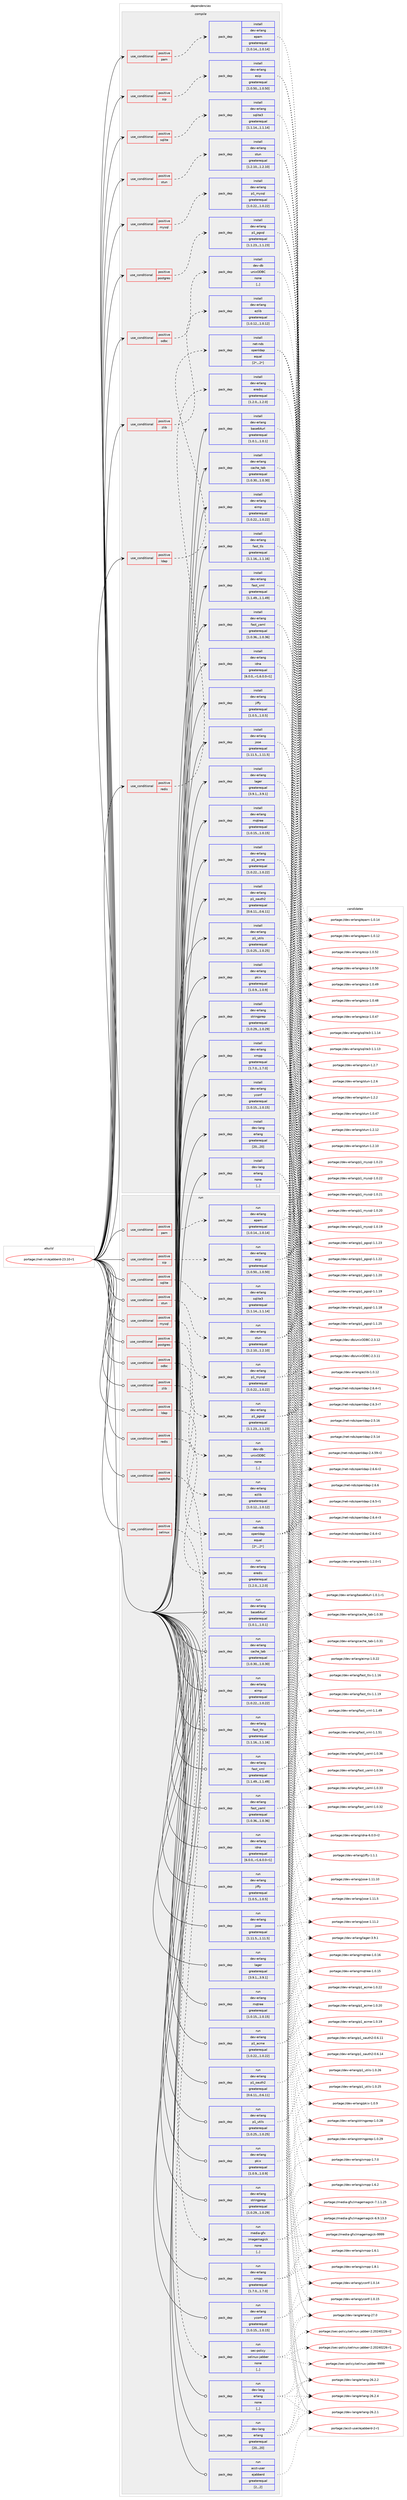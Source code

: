 digraph prolog {

# *************
# Graph options
# *************

newrank=true;
concentrate=true;
compound=true;
graph [rankdir=LR,fontname=Helvetica,fontsize=10,ranksep=1.5];#, ranksep=2.5, nodesep=0.2];
edge  [arrowhead=vee];
node  [fontname=Helvetica,fontsize=10];

# **********
# The ebuild
# **********

subgraph cluster_leftcol {
color=gray;
label=<<i>ebuild</i>>;
id [label="portage://net-im/ejabberd-23.10-r1", color=red, width=4, href="../net-im/ejabberd-23.10-r1.svg"];
}

# ****************
# The dependencies
# ****************

subgraph cluster_midcol {
color=gray;
label=<<i>dependencies</i>>;
subgraph cluster_compile {
fillcolor="#eeeeee";
style=filled;
label=<<i>compile</i>>;
subgraph cond91354 {
dependency350984 [label=<<TABLE BORDER="0" CELLBORDER="1" CELLSPACING="0" CELLPADDING="4"><TR><TD ROWSPAN="3" CELLPADDING="10">use_conditional</TD></TR><TR><TD>positive</TD></TR><TR><TD>ldap</TD></TR></TABLE>>, shape=none, color=red];
subgraph pack257030 {
dependency350985 [label=<<TABLE BORDER="0" CELLBORDER="1" CELLSPACING="0" CELLPADDING="4" WIDTH="220"><TR><TD ROWSPAN="6" CELLPADDING="30">pack_dep</TD></TR><TR><TD WIDTH="110">install</TD></TR><TR><TD>net-nds</TD></TR><TR><TD>openldap</TD></TR><TR><TD>equal</TD></TR><TR><TD>[2*,,,2*]</TD></TR></TABLE>>, shape=none, color=blue];
}
dependency350984:e -> dependency350985:w [weight=20,style="dashed",arrowhead="vee"];
}
id:e -> dependency350984:w [weight=20,style="solid",arrowhead="vee"];
subgraph cond91355 {
dependency350986 [label=<<TABLE BORDER="0" CELLBORDER="1" CELLSPACING="0" CELLPADDING="4"><TR><TD ROWSPAN="3" CELLPADDING="10">use_conditional</TD></TR><TR><TD>positive</TD></TR><TR><TD>mysql</TD></TR></TABLE>>, shape=none, color=red];
subgraph pack257031 {
dependency350987 [label=<<TABLE BORDER="0" CELLBORDER="1" CELLSPACING="0" CELLPADDING="4" WIDTH="220"><TR><TD ROWSPAN="6" CELLPADDING="30">pack_dep</TD></TR><TR><TD WIDTH="110">install</TD></TR><TR><TD>dev-erlang</TD></TR><TR><TD>p1_mysql</TD></TR><TR><TD>greaterequal</TD></TR><TR><TD>[1.0.22,,,1.0.22]</TD></TR></TABLE>>, shape=none, color=blue];
}
dependency350986:e -> dependency350987:w [weight=20,style="dashed",arrowhead="vee"];
}
id:e -> dependency350986:w [weight=20,style="solid",arrowhead="vee"];
subgraph cond91356 {
dependency350988 [label=<<TABLE BORDER="0" CELLBORDER="1" CELLSPACING="0" CELLPADDING="4"><TR><TD ROWSPAN="3" CELLPADDING="10">use_conditional</TD></TR><TR><TD>positive</TD></TR><TR><TD>odbc</TD></TR></TABLE>>, shape=none, color=red];
subgraph pack257032 {
dependency350989 [label=<<TABLE BORDER="0" CELLBORDER="1" CELLSPACING="0" CELLPADDING="4" WIDTH="220"><TR><TD ROWSPAN="6" CELLPADDING="30">pack_dep</TD></TR><TR><TD WIDTH="110">install</TD></TR><TR><TD>dev-db</TD></TR><TR><TD>unixODBC</TD></TR><TR><TD>none</TD></TR><TR><TD>[,,]</TD></TR></TABLE>>, shape=none, color=blue];
}
dependency350988:e -> dependency350989:w [weight=20,style="dashed",arrowhead="vee"];
}
id:e -> dependency350988:w [weight=20,style="solid",arrowhead="vee"];
subgraph cond91357 {
dependency350990 [label=<<TABLE BORDER="0" CELLBORDER="1" CELLSPACING="0" CELLPADDING="4"><TR><TD ROWSPAN="3" CELLPADDING="10">use_conditional</TD></TR><TR><TD>positive</TD></TR><TR><TD>pam</TD></TR></TABLE>>, shape=none, color=red];
subgraph pack257033 {
dependency350991 [label=<<TABLE BORDER="0" CELLBORDER="1" CELLSPACING="0" CELLPADDING="4" WIDTH="220"><TR><TD ROWSPAN="6" CELLPADDING="30">pack_dep</TD></TR><TR><TD WIDTH="110">install</TD></TR><TR><TD>dev-erlang</TD></TR><TR><TD>epam</TD></TR><TR><TD>greaterequal</TD></TR><TR><TD>[1.0.14,,,1.0.14]</TD></TR></TABLE>>, shape=none, color=blue];
}
dependency350990:e -> dependency350991:w [weight=20,style="dashed",arrowhead="vee"];
}
id:e -> dependency350990:w [weight=20,style="solid",arrowhead="vee"];
subgraph cond91358 {
dependency350992 [label=<<TABLE BORDER="0" CELLBORDER="1" CELLSPACING="0" CELLPADDING="4"><TR><TD ROWSPAN="3" CELLPADDING="10">use_conditional</TD></TR><TR><TD>positive</TD></TR><TR><TD>postgres</TD></TR></TABLE>>, shape=none, color=red];
subgraph pack257034 {
dependency350993 [label=<<TABLE BORDER="0" CELLBORDER="1" CELLSPACING="0" CELLPADDING="4" WIDTH="220"><TR><TD ROWSPAN="6" CELLPADDING="30">pack_dep</TD></TR><TR><TD WIDTH="110">install</TD></TR><TR><TD>dev-erlang</TD></TR><TR><TD>p1_pgsql</TD></TR><TR><TD>greaterequal</TD></TR><TR><TD>[1.1.23,,,1.1.23]</TD></TR></TABLE>>, shape=none, color=blue];
}
dependency350992:e -> dependency350993:w [weight=20,style="dashed",arrowhead="vee"];
}
id:e -> dependency350992:w [weight=20,style="solid",arrowhead="vee"];
subgraph cond91359 {
dependency350994 [label=<<TABLE BORDER="0" CELLBORDER="1" CELLSPACING="0" CELLPADDING="4"><TR><TD ROWSPAN="3" CELLPADDING="10">use_conditional</TD></TR><TR><TD>positive</TD></TR><TR><TD>redis</TD></TR></TABLE>>, shape=none, color=red];
subgraph pack257035 {
dependency350995 [label=<<TABLE BORDER="0" CELLBORDER="1" CELLSPACING="0" CELLPADDING="4" WIDTH="220"><TR><TD ROWSPAN="6" CELLPADDING="30">pack_dep</TD></TR><TR><TD WIDTH="110">install</TD></TR><TR><TD>dev-erlang</TD></TR><TR><TD>eredis</TD></TR><TR><TD>greaterequal</TD></TR><TR><TD>[1.2.0,,,1.2.0]</TD></TR></TABLE>>, shape=none, color=blue];
}
dependency350994:e -> dependency350995:w [weight=20,style="dashed",arrowhead="vee"];
}
id:e -> dependency350994:w [weight=20,style="solid",arrowhead="vee"];
subgraph cond91360 {
dependency350996 [label=<<TABLE BORDER="0" CELLBORDER="1" CELLSPACING="0" CELLPADDING="4"><TR><TD ROWSPAN="3" CELLPADDING="10">use_conditional</TD></TR><TR><TD>positive</TD></TR><TR><TD>sip</TD></TR></TABLE>>, shape=none, color=red];
subgraph pack257036 {
dependency350997 [label=<<TABLE BORDER="0" CELLBORDER="1" CELLSPACING="0" CELLPADDING="4" WIDTH="220"><TR><TD ROWSPAN="6" CELLPADDING="30">pack_dep</TD></TR><TR><TD WIDTH="110">install</TD></TR><TR><TD>dev-erlang</TD></TR><TR><TD>esip</TD></TR><TR><TD>greaterequal</TD></TR><TR><TD>[1.0.50,,,1.0.50]</TD></TR></TABLE>>, shape=none, color=blue];
}
dependency350996:e -> dependency350997:w [weight=20,style="dashed",arrowhead="vee"];
}
id:e -> dependency350996:w [weight=20,style="solid",arrowhead="vee"];
subgraph cond91361 {
dependency350998 [label=<<TABLE BORDER="0" CELLBORDER="1" CELLSPACING="0" CELLPADDING="4"><TR><TD ROWSPAN="3" CELLPADDING="10">use_conditional</TD></TR><TR><TD>positive</TD></TR><TR><TD>sqlite</TD></TR></TABLE>>, shape=none, color=red];
subgraph pack257037 {
dependency350999 [label=<<TABLE BORDER="0" CELLBORDER="1" CELLSPACING="0" CELLPADDING="4" WIDTH="220"><TR><TD ROWSPAN="6" CELLPADDING="30">pack_dep</TD></TR><TR><TD WIDTH="110">install</TD></TR><TR><TD>dev-erlang</TD></TR><TR><TD>sqlite3</TD></TR><TR><TD>greaterequal</TD></TR><TR><TD>[1.1.14,,,1.1.14]</TD></TR></TABLE>>, shape=none, color=blue];
}
dependency350998:e -> dependency350999:w [weight=20,style="dashed",arrowhead="vee"];
}
id:e -> dependency350998:w [weight=20,style="solid",arrowhead="vee"];
subgraph cond91362 {
dependency351000 [label=<<TABLE BORDER="0" CELLBORDER="1" CELLSPACING="0" CELLPADDING="4"><TR><TD ROWSPAN="3" CELLPADDING="10">use_conditional</TD></TR><TR><TD>positive</TD></TR><TR><TD>stun</TD></TR></TABLE>>, shape=none, color=red];
subgraph pack257038 {
dependency351001 [label=<<TABLE BORDER="0" CELLBORDER="1" CELLSPACING="0" CELLPADDING="4" WIDTH="220"><TR><TD ROWSPAN="6" CELLPADDING="30">pack_dep</TD></TR><TR><TD WIDTH="110">install</TD></TR><TR><TD>dev-erlang</TD></TR><TR><TD>stun</TD></TR><TR><TD>greaterequal</TD></TR><TR><TD>[1.2.10,,,1.2.10]</TD></TR></TABLE>>, shape=none, color=blue];
}
dependency351000:e -> dependency351001:w [weight=20,style="dashed",arrowhead="vee"];
}
id:e -> dependency351000:w [weight=20,style="solid",arrowhead="vee"];
subgraph cond91363 {
dependency351002 [label=<<TABLE BORDER="0" CELLBORDER="1" CELLSPACING="0" CELLPADDING="4"><TR><TD ROWSPAN="3" CELLPADDING="10">use_conditional</TD></TR><TR><TD>positive</TD></TR><TR><TD>zlib</TD></TR></TABLE>>, shape=none, color=red];
subgraph pack257039 {
dependency351003 [label=<<TABLE BORDER="0" CELLBORDER="1" CELLSPACING="0" CELLPADDING="4" WIDTH="220"><TR><TD ROWSPAN="6" CELLPADDING="30">pack_dep</TD></TR><TR><TD WIDTH="110">install</TD></TR><TR><TD>dev-erlang</TD></TR><TR><TD>ezlib</TD></TR><TR><TD>greaterequal</TD></TR><TR><TD>[1.0.12,,,1.0.12]</TD></TR></TABLE>>, shape=none, color=blue];
}
dependency351002:e -> dependency351003:w [weight=20,style="dashed",arrowhead="vee"];
}
id:e -> dependency351002:w [weight=20,style="solid",arrowhead="vee"];
subgraph pack257040 {
dependency351004 [label=<<TABLE BORDER="0" CELLBORDER="1" CELLSPACING="0" CELLPADDING="4" WIDTH="220"><TR><TD ROWSPAN="6" CELLPADDING="30">pack_dep</TD></TR><TR><TD WIDTH="110">install</TD></TR><TR><TD>dev-erlang</TD></TR><TR><TD>base64url</TD></TR><TR><TD>greaterequal</TD></TR><TR><TD>[1.0.1,,,1.0.1]</TD></TR></TABLE>>, shape=none, color=blue];
}
id:e -> dependency351004:w [weight=20,style="solid",arrowhead="vee"];
subgraph pack257041 {
dependency351005 [label=<<TABLE BORDER="0" CELLBORDER="1" CELLSPACING="0" CELLPADDING="4" WIDTH="220"><TR><TD ROWSPAN="6" CELLPADDING="30">pack_dep</TD></TR><TR><TD WIDTH="110">install</TD></TR><TR><TD>dev-erlang</TD></TR><TR><TD>cache_tab</TD></TR><TR><TD>greaterequal</TD></TR><TR><TD>[1.0.30,,,1.0.30]</TD></TR></TABLE>>, shape=none, color=blue];
}
id:e -> dependency351005:w [weight=20,style="solid",arrowhead="vee"];
subgraph pack257042 {
dependency351006 [label=<<TABLE BORDER="0" CELLBORDER="1" CELLSPACING="0" CELLPADDING="4" WIDTH="220"><TR><TD ROWSPAN="6" CELLPADDING="30">pack_dep</TD></TR><TR><TD WIDTH="110">install</TD></TR><TR><TD>dev-erlang</TD></TR><TR><TD>eimp</TD></TR><TR><TD>greaterequal</TD></TR><TR><TD>[1.0.22,,,1.0.22]</TD></TR></TABLE>>, shape=none, color=blue];
}
id:e -> dependency351006:w [weight=20,style="solid",arrowhead="vee"];
subgraph pack257043 {
dependency351007 [label=<<TABLE BORDER="0" CELLBORDER="1" CELLSPACING="0" CELLPADDING="4" WIDTH="220"><TR><TD ROWSPAN="6" CELLPADDING="30">pack_dep</TD></TR><TR><TD WIDTH="110">install</TD></TR><TR><TD>dev-erlang</TD></TR><TR><TD>fast_tls</TD></TR><TR><TD>greaterequal</TD></TR><TR><TD>[1.1.16,,,1.1.16]</TD></TR></TABLE>>, shape=none, color=blue];
}
id:e -> dependency351007:w [weight=20,style="solid",arrowhead="vee"];
subgraph pack257044 {
dependency351008 [label=<<TABLE BORDER="0" CELLBORDER="1" CELLSPACING="0" CELLPADDING="4" WIDTH="220"><TR><TD ROWSPAN="6" CELLPADDING="30">pack_dep</TD></TR><TR><TD WIDTH="110">install</TD></TR><TR><TD>dev-erlang</TD></TR><TR><TD>fast_xml</TD></TR><TR><TD>greaterequal</TD></TR><TR><TD>[1.1.49,,,1.1.49]</TD></TR></TABLE>>, shape=none, color=blue];
}
id:e -> dependency351008:w [weight=20,style="solid",arrowhead="vee"];
subgraph pack257045 {
dependency351009 [label=<<TABLE BORDER="0" CELLBORDER="1" CELLSPACING="0" CELLPADDING="4" WIDTH="220"><TR><TD ROWSPAN="6" CELLPADDING="30">pack_dep</TD></TR><TR><TD WIDTH="110">install</TD></TR><TR><TD>dev-erlang</TD></TR><TR><TD>fast_yaml</TD></TR><TR><TD>greaterequal</TD></TR><TR><TD>[1.0.36,,,1.0.36]</TD></TR></TABLE>>, shape=none, color=blue];
}
id:e -> dependency351009:w [weight=20,style="solid",arrowhead="vee"];
subgraph pack257046 {
dependency351010 [label=<<TABLE BORDER="0" CELLBORDER="1" CELLSPACING="0" CELLPADDING="4" WIDTH="220"><TR><TD ROWSPAN="6" CELLPADDING="30">pack_dep</TD></TR><TR><TD WIDTH="110">install</TD></TR><TR><TD>dev-erlang</TD></TR><TR><TD>idna</TD></TR><TR><TD>greaterequal</TD></TR><TR><TD>[6.0.0,,-r1,6.0.0-r1]</TD></TR></TABLE>>, shape=none, color=blue];
}
id:e -> dependency351010:w [weight=20,style="solid",arrowhead="vee"];
subgraph pack257047 {
dependency351011 [label=<<TABLE BORDER="0" CELLBORDER="1" CELLSPACING="0" CELLPADDING="4" WIDTH="220"><TR><TD ROWSPAN="6" CELLPADDING="30">pack_dep</TD></TR><TR><TD WIDTH="110">install</TD></TR><TR><TD>dev-erlang</TD></TR><TR><TD>jiffy</TD></TR><TR><TD>greaterequal</TD></TR><TR><TD>[1.0.5,,,1.0.5]</TD></TR></TABLE>>, shape=none, color=blue];
}
id:e -> dependency351011:w [weight=20,style="solid",arrowhead="vee"];
subgraph pack257048 {
dependency351012 [label=<<TABLE BORDER="0" CELLBORDER="1" CELLSPACING="0" CELLPADDING="4" WIDTH="220"><TR><TD ROWSPAN="6" CELLPADDING="30">pack_dep</TD></TR><TR><TD WIDTH="110">install</TD></TR><TR><TD>dev-erlang</TD></TR><TR><TD>jose</TD></TR><TR><TD>greaterequal</TD></TR><TR><TD>[1.11.5,,,1.11.5]</TD></TR></TABLE>>, shape=none, color=blue];
}
id:e -> dependency351012:w [weight=20,style="solid",arrowhead="vee"];
subgraph pack257049 {
dependency351013 [label=<<TABLE BORDER="0" CELLBORDER="1" CELLSPACING="0" CELLPADDING="4" WIDTH="220"><TR><TD ROWSPAN="6" CELLPADDING="30">pack_dep</TD></TR><TR><TD WIDTH="110">install</TD></TR><TR><TD>dev-erlang</TD></TR><TR><TD>lager</TD></TR><TR><TD>greaterequal</TD></TR><TR><TD>[3.9.1,,,3.9.1]</TD></TR></TABLE>>, shape=none, color=blue];
}
id:e -> dependency351013:w [weight=20,style="solid",arrowhead="vee"];
subgraph pack257050 {
dependency351014 [label=<<TABLE BORDER="0" CELLBORDER="1" CELLSPACING="0" CELLPADDING="4" WIDTH="220"><TR><TD ROWSPAN="6" CELLPADDING="30">pack_dep</TD></TR><TR><TD WIDTH="110">install</TD></TR><TR><TD>dev-erlang</TD></TR><TR><TD>mqtree</TD></TR><TR><TD>greaterequal</TD></TR><TR><TD>[1.0.15,,,1.0.15]</TD></TR></TABLE>>, shape=none, color=blue];
}
id:e -> dependency351014:w [weight=20,style="solid",arrowhead="vee"];
subgraph pack257051 {
dependency351015 [label=<<TABLE BORDER="0" CELLBORDER="1" CELLSPACING="0" CELLPADDING="4" WIDTH="220"><TR><TD ROWSPAN="6" CELLPADDING="30">pack_dep</TD></TR><TR><TD WIDTH="110">install</TD></TR><TR><TD>dev-erlang</TD></TR><TR><TD>p1_acme</TD></TR><TR><TD>greaterequal</TD></TR><TR><TD>[1.0.22,,,1.0.22]</TD></TR></TABLE>>, shape=none, color=blue];
}
id:e -> dependency351015:w [weight=20,style="solid",arrowhead="vee"];
subgraph pack257052 {
dependency351016 [label=<<TABLE BORDER="0" CELLBORDER="1" CELLSPACING="0" CELLPADDING="4" WIDTH="220"><TR><TD ROWSPAN="6" CELLPADDING="30">pack_dep</TD></TR><TR><TD WIDTH="110">install</TD></TR><TR><TD>dev-erlang</TD></TR><TR><TD>p1_oauth2</TD></TR><TR><TD>greaterequal</TD></TR><TR><TD>[0.6.11,,,0.6.11]</TD></TR></TABLE>>, shape=none, color=blue];
}
id:e -> dependency351016:w [weight=20,style="solid",arrowhead="vee"];
subgraph pack257053 {
dependency351017 [label=<<TABLE BORDER="0" CELLBORDER="1" CELLSPACING="0" CELLPADDING="4" WIDTH="220"><TR><TD ROWSPAN="6" CELLPADDING="30">pack_dep</TD></TR><TR><TD WIDTH="110">install</TD></TR><TR><TD>dev-erlang</TD></TR><TR><TD>p1_utils</TD></TR><TR><TD>greaterequal</TD></TR><TR><TD>[1.0.25,,,1.0.25]</TD></TR></TABLE>>, shape=none, color=blue];
}
id:e -> dependency351017:w [weight=20,style="solid",arrowhead="vee"];
subgraph pack257054 {
dependency351018 [label=<<TABLE BORDER="0" CELLBORDER="1" CELLSPACING="0" CELLPADDING="4" WIDTH="220"><TR><TD ROWSPAN="6" CELLPADDING="30">pack_dep</TD></TR><TR><TD WIDTH="110">install</TD></TR><TR><TD>dev-erlang</TD></TR><TR><TD>pkix</TD></TR><TR><TD>greaterequal</TD></TR><TR><TD>[1.0.9,,,1.0.9]</TD></TR></TABLE>>, shape=none, color=blue];
}
id:e -> dependency351018:w [weight=20,style="solid",arrowhead="vee"];
subgraph pack257055 {
dependency351019 [label=<<TABLE BORDER="0" CELLBORDER="1" CELLSPACING="0" CELLPADDING="4" WIDTH="220"><TR><TD ROWSPAN="6" CELLPADDING="30">pack_dep</TD></TR><TR><TD WIDTH="110">install</TD></TR><TR><TD>dev-erlang</TD></TR><TR><TD>stringprep</TD></TR><TR><TD>greaterequal</TD></TR><TR><TD>[1.0.29,,,1.0.29]</TD></TR></TABLE>>, shape=none, color=blue];
}
id:e -> dependency351019:w [weight=20,style="solid",arrowhead="vee"];
subgraph pack257056 {
dependency351020 [label=<<TABLE BORDER="0" CELLBORDER="1" CELLSPACING="0" CELLPADDING="4" WIDTH="220"><TR><TD ROWSPAN="6" CELLPADDING="30">pack_dep</TD></TR><TR><TD WIDTH="110">install</TD></TR><TR><TD>dev-erlang</TD></TR><TR><TD>xmpp</TD></TR><TR><TD>greaterequal</TD></TR><TR><TD>[1.7.0,,,1.7.0]</TD></TR></TABLE>>, shape=none, color=blue];
}
id:e -> dependency351020:w [weight=20,style="solid",arrowhead="vee"];
subgraph pack257057 {
dependency351021 [label=<<TABLE BORDER="0" CELLBORDER="1" CELLSPACING="0" CELLPADDING="4" WIDTH="220"><TR><TD ROWSPAN="6" CELLPADDING="30">pack_dep</TD></TR><TR><TD WIDTH="110">install</TD></TR><TR><TD>dev-erlang</TD></TR><TR><TD>yconf</TD></TR><TR><TD>greaterequal</TD></TR><TR><TD>[1.0.15,,,1.0.15]</TD></TR></TABLE>>, shape=none, color=blue];
}
id:e -> dependency351021:w [weight=20,style="solid",arrowhead="vee"];
subgraph pack257058 {
dependency351022 [label=<<TABLE BORDER="0" CELLBORDER="1" CELLSPACING="0" CELLPADDING="4" WIDTH="220"><TR><TD ROWSPAN="6" CELLPADDING="30">pack_dep</TD></TR><TR><TD WIDTH="110">install</TD></TR><TR><TD>dev-lang</TD></TR><TR><TD>erlang</TD></TR><TR><TD>greaterequal</TD></TR><TR><TD>[20,,,20]</TD></TR></TABLE>>, shape=none, color=blue];
}
id:e -> dependency351022:w [weight=20,style="solid",arrowhead="vee"];
subgraph pack257059 {
dependency351023 [label=<<TABLE BORDER="0" CELLBORDER="1" CELLSPACING="0" CELLPADDING="4" WIDTH="220"><TR><TD ROWSPAN="6" CELLPADDING="30">pack_dep</TD></TR><TR><TD WIDTH="110">install</TD></TR><TR><TD>dev-lang</TD></TR><TR><TD>erlang</TD></TR><TR><TD>none</TD></TR><TR><TD>[,,]</TD></TR></TABLE>>, shape=none, color=blue];
}
id:e -> dependency351023:w [weight=20,style="solid",arrowhead="vee"];
}
subgraph cluster_compileandrun {
fillcolor="#eeeeee";
style=filled;
label=<<i>compile and run</i>>;
}
subgraph cluster_run {
fillcolor="#eeeeee";
style=filled;
label=<<i>run</i>>;
subgraph cond91364 {
dependency351024 [label=<<TABLE BORDER="0" CELLBORDER="1" CELLSPACING="0" CELLPADDING="4"><TR><TD ROWSPAN="3" CELLPADDING="10">use_conditional</TD></TR><TR><TD>positive</TD></TR><TR><TD>captcha</TD></TR></TABLE>>, shape=none, color=red];
subgraph pack257060 {
dependency351025 [label=<<TABLE BORDER="0" CELLBORDER="1" CELLSPACING="0" CELLPADDING="4" WIDTH="220"><TR><TD ROWSPAN="6" CELLPADDING="30">pack_dep</TD></TR><TR><TD WIDTH="110">run</TD></TR><TR><TD>media-gfx</TD></TR><TR><TD>imagemagick</TD></TR><TR><TD>none</TD></TR><TR><TD>[,,]</TD></TR></TABLE>>, shape=none, color=blue];
}
dependency351024:e -> dependency351025:w [weight=20,style="dashed",arrowhead="vee"];
}
id:e -> dependency351024:w [weight=20,style="solid",arrowhead="odot"];
subgraph cond91365 {
dependency351026 [label=<<TABLE BORDER="0" CELLBORDER="1" CELLSPACING="0" CELLPADDING="4"><TR><TD ROWSPAN="3" CELLPADDING="10">use_conditional</TD></TR><TR><TD>positive</TD></TR><TR><TD>ldap</TD></TR></TABLE>>, shape=none, color=red];
subgraph pack257061 {
dependency351027 [label=<<TABLE BORDER="0" CELLBORDER="1" CELLSPACING="0" CELLPADDING="4" WIDTH="220"><TR><TD ROWSPAN="6" CELLPADDING="30">pack_dep</TD></TR><TR><TD WIDTH="110">run</TD></TR><TR><TD>net-nds</TD></TR><TR><TD>openldap</TD></TR><TR><TD>equal</TD></TR><TR><TD>[2*,,,2*]</TD></TR></TABLE>>, shape=none, color=blue];
}
dependency351026:e -> dependency351027:w [weight=20,style="dashed",arrowhead="vee"];
}
id:e -> dependency351026:w [weight=20,style="solid",arrowhead="odot"];
subgraph cond91366 {
dependency351028 [label=<<TABLE BORDER="0" CELLBORDER="1" CELLSPACING="0" CELLPADDING="4"><TR><TD ROWSPAN="3" CELLPADDING="10">use_conditional</TD></TR><TR><TD>positive</TD></TR><TR><TD>mysql</TD></TR></TABLE>>, shape=none, color=red];
subgraph pack257062 {
dependency351029 [label=<<TABLE BORDER="0" CELLBORDER="1" CELLSPACING="0" CELLPADDING="4" WIDTH="220"><TR><TD ROWSPAN="6" CELLPADDING="30">pack_dep</TD></TR><TR><TD WIDTH="110">run</TD></TR><TR><TD>dev-erlang</TD></TR><TR><TD>p1_mysql</TD></TR><TR><TD>greaterequal</TD></TR><TR><TD>[1.0.22,,,1.0.22]</TD></TR></TABLE>>, shape=none, color=blue];
}
dependency351028:e -> dependency351029:w [weight=20,style="dashed",arrowhead="vee"];
}
id:e -> dependency351028:w [weight=20,style="solid",arrowhead="odot"];
subgraph cond91367 {
dependency351030 [label=<<TABLE BORDER="0" CELLBORDER="1" CELLSPACING="0" CELLPADDING="4"><TR><TD ROWSPAN="3" CELLPADDING="10">use_conditional</TD></TR><TR><TD>positive</TD></TR><TR><TD>odbc</TD></TR></TABLE>>, shape=none, color=red];
subgraph pack257063 {
dependency351031 [label=<<TABLE BORDER="0" CELLBORDER="1" CELLSPACING="0" CELLPADDING="4" WIDTH="220"><TR><TD ROWSPAN="6" CELLPADDING="30">pack_dep</TD></TR><TR><TD WIDTH="110">run</TD></TR><TR><TD>dev-db</TD></TR><TR><TD>unixODBC</TD></TR><TR><TD>none</TD></TR><TR><TD>[,,]</TD></TR></TABLE>>, shape=none, color=blue];
}
dependency351030:e -> dependency351031:w [weight=20,style="dashed",arrowhead="vee"];
}
id:e -> dependency351030:w [weight=20,style="solid",arrowhead="odot"];
subgraph cond91368 {
dependency351032 [label=<<TABLE BORDER="0" CELLBORDER="1" CELLSPACING="0" CELLPADDING="4"><TR><TD ROWSPAN="3" CELLPADDING="10">use_conditional</TD></TR><TR><TD>positive</TD></TR><TR><TD>pam</TD></TR></TABLE>>, shape=none, color=red];
subgraph pack257064 {
dependency351033 [label=<<TABLE BORDER="0" CELLBORDER="1" CELLSPACING="0" CELLPADDING="4" WIDTH="220"><TR><TD ROWSPAN="6" CELLPADDING="30">pack_dep</TD></TR><TR><TD WIDTH="110">run</TD></TR><TR><TD>dev-erlang</TD></TR><TR><TD>epam</TD></TR><TR><TD>greaterequal</TD></TR><TR><TD>[1.0.14,,,1.0.14]</TD></TR></TABLE>>, shape=none, color=blue];
}
dependency351032:e -> dependency351033:w [weight=20,style="dashed",arrowhead="vee"];
}
id:e -> dependency351032:w [weight=20,style="solid",arrowhead="odot"];
subgraph cond91369 {
dependency351034 [label=<<TABLE BORDER="0" CELLBORDER="1" CELLSPACING="0" CELLPADDING="4"><TR><TD ROWSPAN="3" CELLPADDING="10">use_conditional</TD></TR><TR><TD>positive</TD></TR><TR><TD>postgres</TD></TR></TABLE>>, shape=none, color=red];
subgraph pack257065 {
dependency351035 [label=<<TABLE BORDER="0" CELLBORDER="1" CELLSPACING="0" CELLPADDING="4" WIDTH="220"><TR><TD ROWSPAN="6" CELLPADDING="30">pack_dep</TD></TR><TR><TD WIDTH="110">run</TD></TR><TR><TD>dev-erlang</TD></TR><TR><TD>p1_pgsql</TD></TR><TR><TD>greaterequal</TD></TR><TR><TD>[1.1.23,,,1.1.23]</TD></TR></TABLE>>, shape=none, color=blue];
}
dependency351034:e -> dependency351035:w [weight=20,style="dashed",arrowhead="vee"];
}
id:e -> dependency351034:w [weight=20,style="solid",arrowhead="odot"];
subgraph cond91370 {
dependency351036 [label=<<TABLE BORDER="0" CELLBORDER="1" CELLSPACING="0" CELLPADDING="4"><TR><TD ROWSPAN="3" CELLPADDING="10">use_conditional</TD></TR><TR><TD>positive</TD></TR><TR><TD>redis</TD></TR></TABLE>>, shape=none, color=red];
subgraph pack257066 {
dependency351037 [label=<<TABLE BORDER="0" CELLBORDER="1" CELLSPACING="0" CELLPADDING="4" WIDTH="220"><TR><TD ROWSPAN="6" CELLPADDING="30">pack_dep</TD></TR><TR><TD WIDTH="110">run</TD></TR><TR><TD>dev-erlang</TD></TR><TR><TD>eredis</TD></TR><TR><TD>greaterequal</TD></TR><TR><TD>[1.2.0,,,1.2.0]</TD></TR></TABLE>>, shape=none, color=blue];
}
dependency351036:e -> dependency351037:w [weight=20,style="dashed",arrowhead="vee"];
}
id:e -> dependency351036:w [weight=20,style="solid",arrowhead="odot"];
subgraph cond91371 {
dependency351038 [label=<<TABLE BORDER="0" CELLBORDER="1" CELLSPACING="0" CELLPADDING="4"><TR><TD ROWSPAN="3" CELLPADDING="10">use_conditional</TD></TR><TR><TD>positive</TD></TR><TR><TD>selinux</TD></TR></TABLE>>, shape=none, color=red];
subgraph pack257067 {
dependency351039 [label=<<TABLE BORDER="0" CELLBORDER="1" CELLSPACING="0" CELLPADDING="4" WIDTH="220"><TR><TD ROWSPAN="6" CELLPADDING="30">pack_dep</TD></TR><TR><TD WIDTH="110">run</TD></TR><TR><TD>sec-policy</TD></TR><TR><TD>selinux-jabber</TD></TR><TR><TD>none</TD></TR><TR><TD>[,,]</TD></TR></TABLE>>, shape=none, color=blue];
}
dependency351038:e -> dependency351039:w [weight=20,style="dashed",arrowhead="vee"];
}
id:e -> dependency351038:w [weight=20,style="solid",arrowhead="odot"];
subgraph cond91372 {
dependency351040 [label=<<TABLE BORDER="0" CELLBORDER="1" CELLSPACING="0" CELLPADDING="4"><TR><TD ROWSPAN="3" CELLPADDING="10">use_conditional</TD></TR><TR><TD>positive</TD></TR><TR><TD>sip</TD></TR></TABLE>>, shape=none, color=red];
subgraph pack257068 {
dependency351041 [label=<<TABLE BORDER="0" CELLBORDER="1" CELLSPACING="0" CELLPADDING="4" WIDTH="220"><TR><TD ROWSPAN="6" CELLPADDING="30">pack_dep</TD></TR><TR><TD WIDTH="110">run</TD></TR><TR><TD>dev-erlang</TD></TR><TR><TD>esip</TD></TR><TR><TD>greaterequal</TD></TR><TR><TD>[1.0.50,,,1.0.50]</TD></TR></TABLE>>, shape=none, color=blue];
}
dependency351040:e -> dependency351041:w [weight=20,style="dashed",arrowhead="vee"];
}
id:e -> dependency351040:w [weight=20,style="solid",arrowhead="odot"];
subgraph cond91373 {
dependency351042 [label=<<TABLE BORDER="0" CELLBORDER="1" CELLSPACING="0" CELLPADDING="4"><TR><TD ROWSPAN="3" CELLPADDING="10">use_conditional</TD></TR><TR><TD>positive</TD></TR><TR><TD>sqlite</TD></TR></TABLE>>, shape=none, color=red];
subgraph pack257069 {
dependency351043 [label=<<TABLE BORDER="0" CELLBORDER="1" CELLSPACING="0" CELLPADDING="4" WIDTH="220"><TR><TD ROWSPAN="6" CELLPADDING="30">pack_dep</TD></TR><TR><TD WIDTH="110">run</TD></TR><TR><TD>dev-erlang</TD></TR><TR><TD>sqlite3</TD></TR><TR><TD>greaterequal</TD></TR><TR><TD>[1.1.14,,,1.1.14]</TD></TR></TABLE>>, shape=none, color=blue];
}
dependency351042:e -> dependency351043:w [weight=20,style="dashed",arrowhead="vee"];
}
id:e -> dependency351042:w [weight=20,style="solid",arrowhead="odot"];
subgraph cond91374 {
dependency351044 [label=<<TABLE BORDER="0" CELLBORDER="1" CELLSPACING="0" CELLPADDING="4"><TR><TD ROWSPAN="3" CELLPADDING="10">use_conditional</TD></TR><TR><TD>positive</TD></TR><TR><TD>stun</TD></TR></TABLE>>, shape=none, color=red];
subgraph pack257070 {
dependency351045 [label=<<TABLE BORDER="0" CELLBORDER="1" CELLSPACING="0" CELLPADDING="4" WIDTH="220"><TR><TD ROWSPAN="6" CELLPADDING="30">pack_dep</TD></TR><TR><TD WIDTH="110">run</TD></TR><TR><TD>dev-erlang</TD></TR><TR><TD>stun</TD></TR><TR><TD>greaterequal</TD></TR><TR><TD>[1.2.10,,,1.2.10]</TD></TR></TABLE>>, shape=none, color=blue];
}
dependency351044:e -> dependency351045:w [weight=20,style="dashed",arrowhead="vee"];
}
id:e -> dependency351044:w [weight=20,style="solid",arrowhead="odot"];
subgraph cond91375 {
dependency351046 [label=<<TABLE BORDER="0" CELLBORDER="1" CELLSPACING="0" CELLPADDING="4"><TR><TD ROWSPAN="3" CELLPADDING="10">use_conditional</TD></TR><TR><TD>positive</TD></TR><TR><TD>zlib</TD></TR></TABLE>>, shape=none, color=red];
subgraph pack257071 {
dependency351047 [label=<<TABLE BORDER="0" CELLBORDER="1" CELLSPACING="0" CELLPADDING="4" WIDTH="220"><TR><TD ROWSPAN="6" CELLPADDING="30">pack_dep</TD></TR><TR><TD WIDTH="110">run</TD></TR><TR><TD>dev-erlang</TD></TR><TR><TD>ezlib</TD></TR><TR><TD>greaterequal</TD></TR><TR><TD>[1.0.12,,,1.0.12]</TD></TR></TABLE>>, shape=none, color=blue];
}
dependency351046:e -> dependency351047:w [weight=20,style="dashed",arrowhead="vee"];
}
id:e -> dependency351046:w [weight=20,style="solid",arrowhead="odot"];
subgraph pack257072 {
dependency351048 [label=<<TABLE BORDER="0" CELLBORDER="1" CELLSPACING="0" CELLPADDING="4" WIDTH="220"><TR><TD ROWSPAN="6" CELLPADDING="30">pack_dep</TD></TR><TR><TD WIDTH="110">run</TD></TR><TR><TD>acct-user</TD></TR><TR><TD>ejabberd</TD></TR><TR><TD>greaterequal</TD></TR><TR><TD>[2,,,2]</TD></TR></TABLE>>, shape=none, color=blue];
}
id:e -> dependency351048:w [weight=20,style="solid",arrowhead="odot"];
subgraph pack257073 {
dependency351049 [label=<<TABLE BORDER="0" CELLBORDER="1" CELLSPACING="0" CELLPADDING="4" WIDTH="220"><TR><TD ROWSPAN="6" CELLPADDING="30">pack_dep</TD></TR><TR><TD WIDTH="110">run</TD></TR><TR><TD>dev-erlang</TD></TR><TR><TD>base64url</TD></TR><TR><TD>greaterequal</TD></TR><TR><TD>[1.0.1,,,1.0.1]</TD></TR></TABLE>>, shape=none, color=blue];
}
id:e -> dependency351049:w [weight=20,style="solid",arrowhead="odot"];
subgraph pack257074 {
dependency351050 [label=<<TABLE BORDER="0" CELLBORDER="1" CELLSPACING="0" CELLPADDING="4" WIDTH="220"><TR><TD ROWSPAN="6" CELLPADDING="30">pack_dep</TD></TR><TR><TD WIDTH="110">run</TD></TR><TR><TD>dev-erlang</TD></TR><TR><TD>cache_tab</TD></TR><TR><TD>greaterequal</TD></TR><TR><TD>[1.0.30,,,1.0.30]</TD></TR></TABLE>>, shape=none, color=blue];
}
id:e -> dependency351050:w [weight=20,style="solid",arrowhead="odot"];
subgraph pack257075 {
dependency351051 [label=<<TABLE BORDER="0" CELLBORDER="1" CELLSPACING="0" CELLPADDING="4" WIDTH="220"><TR><TD ROWSPAN="6" CELLPADDING="30">pack_dep</TD></TR><TR><TD WIDTH="110">run</TD></TR><TR><TD>dev-erlang</TD></TR><TR><TD>eimp</TD></TR><TR><TD>greaterequal</TD></TR><TR><TD>[1.0.22,,,1.0.22]</TD></TR></TABLE>>, shape=none, color=blue];
}
id:e -> dependency351051:w [weight=20,style="solid",arrowhead="odot"];
subgraph pack257076 {
dependency351052 [label=<<TABLE BORDER="0" CELLBORDER="1" CELLSPACING="0" CELLPADDING="4" WIDTH="220"><TR><TD ROWSPAN="6" CELLPADDING="30">pack_dep</TD></TR><TR><TD WIDTH="110">run</TD></TR><TR><TD>dev-erlang</TD></TR><TR><TD>fast_tls</TD></TR><TR><TD>greaterequal</TD></TR><TR><TD>[1.1.16,,,1.1.16]</TD></TR></TABLE>>, shape=none, color=blue];
}
id:e -> dependency351052:w [weight=20,style="solid",arrowhead="odot"];
subgraph pack257077 {
dependency351053 [label=<<TABLE BORDER="0" CELLBORDER="1" CELLSPACING="0" CELLPADDING="4" WIDTH="220"><TR><TD ROWSPAN="6" CELLPADDING="30">pack_dep</TD></TR><TR><TD WIDTH="110">run</TD></TR><TR><TD>dev-erlang</TD></TR><TR><TD>fast_xml</TD></TR><TR><TD>greaterequal</TD></TR><TR><TD>[1.1.49,,,1.1.49]</TD></TR></TABLE>>, shape=none, color=blue];
}
id:e -> dependency351053:w [weight=20,style="solid",arrowhead="odot"];
subgraph pack257078 {
dependency351054 [label=<<TABLE BORDER="0" CELLBORDER="1" CELLSPACING="0" CELLPADDING="4" WIDTH="220"><TR><TD ROWSPAN="6" CELLPADDING="30">pack_dep</TD></TR><TR><TD WIDTH="110">run</TD></TR><TR><TD>dev-erlang</TD></TR><TR><TD>fast_yaml</TD></TR><TR><TD>greaterequal</TD></TR><TR><TD>[1.0.36,,,1.0.36]</TD></TR></TABLE>>, shape=none, color=blue];
}
id:e -> dependency351054:w [weight=20,style="solid",arrowhead="odot"];
subgraph pack257079 {
dependency351055 [label=<<TABLE BORDER="0" CELLBORDER="1" CELLSPACING="0" CELLPADDING="4" WIDTH="220"><TR><TD ROWSPAN="6" CELLPADDING="30">pack_dep</TD></TR><TR><TD WIDTH="110">run</TD></TR><TR><TD>dev-erlang</TD></TR><TR><TD>idna</TD></TR><TR><TD>greaterequal</TD></TR><TR><TD>[6.0.0,,-r1,6.0.0-r1]</TD></TR></TABLE>>, shape=none, color=blue];
}
id:e -> dependency351055:w [weight=20,style="solid",arrowhead="odot"];
subgraph pack257080 {
dependency351056 [label=<<TABLE BORDER="0" CELLBORDER="1" CELLSPACING="0" CELLPADDING="4" WIDTH="220"><TR><TD ROWSPAN="6" CELLPADDING="30">pack_dep</TD></TR><TR><TD WIDTH="110">run</TD></TR><TR><TD>dev-erlang</TD></TR><TR><TD>jiffy</TD></TR><TR><TD>greaterequal</TD></TR><TR><TD>[1.0.5,,,1.0.5]</TD></TR></TABLE>>, shape=none, color=blue];
}
id:e -> dependency351056:w [weight=20,style="solid",arrowhead="odot"];
subgraph pack257081 {
dependency351057 [label=<<TABLE BORDER="0" CELLBORDER="1" CELLSPACING="0" CELLPADDING="4" WIDTH="220"><TR><TD ROWSPAN="6" CELLPADDING="30">pack_dep</TD></TR><TR><TD WIDTH="110">run</TD></TR><TR><TD>dev-erlang</TD></TR><TR><TD>jose</TD></TR><TR><TD>greaterequal</TD></TR><TR><TD>[1.11.5,,,1.11.5]</TD></TR></TABLE>>, shape=none, color=blue];
}
id:e -> dependency351057:w [weight=20,style="solid",arrowhead="odot"];
subgraph pack257082 {
dependency351058 [label=<<TABLE BORDER="0" CELLBORDER="1" CELLSPACING="0" CELLPADDING="4" WIDTH="220"><TR><TD ROWSPAN="6" CELLPADDING="30">pack_dep</TD></TR><TR><TD WIDTH="110">run</TD></TR><TR><TD>dev-erlang</TD></TR><TR><TD>lager</TD></TR><TR><TD>greaterequal</TD></TR><TR><TD>[3.9.1,,,3.9.1]</TD></TR></TABLE>>, shape=none, color=blue];
}
id:e -> dependency351058:w [weight=20,style="solid",arrowhead="odot"];
subgraph pack257083 {
dependency351059 [label=<<TABLE BORDER="0" CELLBORDER="1" CELLSPACING="0" CELLPADDING="4" WIDTH="220"><TR><TD ROWSPAN="6" CELLPADDING="30">pack_dep</TD></TR><TR><TD WIDTH="110">run</TD></TR><TR><TD>dev-erlang</TD></TR><TR><TD>mqtree</TD></TR><TR><TD>greaterequal</TD></TR><TR><TD>[1.0.15,,,1.0.15]</TD></TR></TABLE>>, shape=none, color=blue];
}
id:e -> dependency351059:w [weight=20,style="solid",arrowhead="odot"];
subgraph pack257084 {
dependency351060 [label=<<TABLE BORDER="0" CELLBORDER="1" CELLSPACING="0" CELLPADDING="4" WIDTH="220"><TR><TD ROWSPAN="6" CELLPADDING="30">pack_dep</TD></TR><TR><TD WIDTH="110">run</TD></TR><TR><TD>dev-erlang</TD></TR><TR><TD>p1_acme</TD></TR><TR><TD>greaterequal</TD></TR><TR><TD>[1.0.22,,,1.0.22]</TD></TR></TABLE>>, shape=none, color=blue];
}
id:e -> dependency351060:w [weight=20,style="solid",arrowhead="odot"];
subgraph pack257085 {
dependency351061 [label=<<TABLE BORDER="0" CELLBORDER="1" CELLSPACING="0" CELLPADDING="4" WIDTH="220"><TR><TD ROWSPAN="6" CELLPADDING="30">pack_dep</TD></TR><TR><TD WIDTH="110">run</TD></TR><TR><TD>dev-erlang</TD></TR><TR><TD>p1_oauth2</TD></TR><TR><TD>greaterequal</TD></TR><TR><TD>[0.6.11,,,0.6.11]</TD></TR></TABLE>>, shape=none, color=blue];
}
id:e -> dependency351061:w [weight=20,style="solid",arrowhead="odot"];
subgraph pack257086 {
dependency351062 [label=<<TABLE BORDER="0" CELLBORDER="1" CELLSPACING="0" CELLPADDING="4" WIDTH="220"><TR><TD ROWSPAN="6" CELLPADDING="30">pack_dep</TD></TR><TR><TD WIDTH="110">run</TD></TR><TR><TD>dev-erlang</TD></TR><TR><TD>p1_utils</TD></TR><TR><TD>greaterequal</TD></TR><TR><TD>[1.0.25,,,1.0.25]</TD></TR></TABLE>>, shape=none, color=blue];
}
id:e -> dependency351062:w [weight=20,style="solid",arrowhead="odot"];
subgraph pack257087 {
dependency351063 [label=<<TABLE BORDER="0" CELLBORDER="1" CELLSPACING="0" CELLPADDING="4" WIDTH="220"><TR><TD ROWSPAN="6" CELLPADDING="30">pack_dep</TD></TR><TR><TD WIDTH="110">run</TD></TR><TR><TD>dev-erlang</TD></TR><TR><TD>pkix</TD></TR><TR><TD>greaterequal</TD></TR><TR><TD>[1.0.9,,,1.0.9]</TD></TR></TABLE>>, shape=none, color=blue];
}
id:e -> dependency351063:w [weight=20,style="solid",arrowhead="odot"];
subgraph pack257088 {
dependency351064 [label=<<TABLE BORDER="0" CELLBORDER="1" CELLSPACING="0" CELLPADDING="4" WIDTH="220"><TR><TD ROWSPAN="6" CELLPADDING="30">pack_dep</TD></TR><TR><TD WIDTH="110">run</TD></TR><TR><TD>dev-erlang</TD></TR><TR><TD>stringprep</TD></TR><TR><TD>greaterequal</TD></TR><TR><TD>[1.0.29,,,1.0.29]</TD></TR></TABLE>>, shape=none, color=blue];
}
id:e -> dependency351064:w [weight=20,style="solid",arrowhead="odot"];
subgraph pack257089 {
dependency351065 [label=<<TABLE BORDER="0" CELLBORDER="1" CELLSPACING="0" CELLPADDING="4" WIDTH="220"><TR><TD ROWSPAN="6" CELLPADDING="30">pack_dep</TD></TR><TR><TD WIDTH="110">run</TD></TR><TR><TD>dev-erlang</TD></TR><TR><TD>xmpp</TD></TR><TR><TD>greaterequal</TD></TR><TR><TD>[1.7.0,,,1.7.0]</TD></TR></TABLE>>, shape=none, color=blue];
}
id:e -> dependency351065:w [weight=20,style="solid",arrowhead="odot"];
subgraph pack257090 {
dependency351066 [label=<<TABLE BORDER="0" CELLBORDER="1" CELLSPACING="0" CELLPADDING="4" WIDTH="220"><TR><TD ROWSPAN="6" CELLPADDING="30">pack_dep</TD></TR><TR><TD WIDTH="110">run</TD></TR><TR><TD>dev-erlang</TD></TR><TR><TD>yconf</TD></TR><TR><TD>greaterequal</TD></TR><TR><TD>[1.0.15,,,1.0.15]</TD></TR></TABLE>>, shape=none, color=blue];
}
id:e -> dependency351066:w [weight=20,style="solid",arrowhead="odot"];
subgraph pack257091 {
dependency351067 [label=<<TABLE BORDER="0" CELLBORDER="1" CELLSPACING="0" CELLPADDING="4" WIDTH="220"><TR><TD ROWSPAN="6" CELLPADDING="30">pack_dep</TD></TR><TR><TD WIDTH="110">run</TD></TR><TR><TD>dev-lang</TD></TR><TR><TD>erlang</TD></TR><TR><TD>greaterequal</TD></TR><TR><TD>[20,,,20]</TD></TR></TABLE>>, shape=none, color=blue];
}
id:e -> dependency351067:w [weight=20,style="solid",arrowhead="odot"];
subgraph pack257092 {
dependency351068 [label=<<TABLE BORDER="0" CELLBORDER="1" CELLSPACING="0" CELLPADDING="4" WIDTH="220"><TR><TD ROWSPAN="6" CELLPADDING="30">pack_dep</TD></TR><TR><TD WIDTH="110">run</TD></TR><TR><TD>dev-lang</TD></TR><TR><TD>erlang</TD></TR><TR><TD>none</TD></TR><TR><TD>[,,]</TD></TR></TABLE>>, shape=none, color=blue];
}
id:e -> dependency351068:w [weight=20,style="solid",arrowhead="odot"];
}
}

# **************
# The candidates
# **************

subgraph cluster_choices {
rank=same;
color=gray;
label=<<i>candidates</i>>;

subgraph choice257030 {
color=black;
nodesep=1;
choice1101011164511010011547111112101110108100971124550465446544511450 [label="portage://net-nds/openldap-2.6.6-r2", color=red, width=4,href="../net-nds/openldap-2.6.6-r2.svg"];
choice110101116451101001154711111210111010810097112455046544654 [label="portage://net-nds/openldap-2.6.6", color=red, width=4,href="../net-nds/openldap-2.6.6.svg"];
choice1101011164511010011547111112101110108100971124550465446534511449 [label="portage://net-nds/openldap-2.6.5-r1", color=red, width=4,href="../net-nds/openldap-2.6.5-r1.svg"];
choice1101011164511010011547111112101110108100971124550465446524511451 [label="portage://net-nds/openldap-2.6.4-r3", color=red, width=4,href="../net-nds/openldap-2.6.4-r3.svg"];
choice1101011164511010011547111112101110108100971124550465446524511450 [label="portage://net-nds/openldap-2.6.4-r2", color=red, width=4,href="../net-nds/openldap-2.6.4-r2.svg"];
choice1101011164511010011547111112101110108100971124550465446524511449 [label="portage://net-nds/openldap-2.6.4-r1", color=red, width=4,href="../net-nds/openldap-2.6.4-r1.svg"];
choice1101011164511010011547111112101110108100971124550465446514511455 [label="portage://net-nds/openldap-2.6.3-r7", color=red, width=4,href="../net-nds/openldap-2.6.3-r7.svg"];
choice11010111645110100115471111121011101081009711245504653464954 [label="portage://net-nds/openldap-2.5.16", color=red, width=4,href="../net-nds/openldap-2.5.16.svg"];
choice11010111645110100115471111121011101081009711245504653464952 [label="portage://net-nds/openldap-2.5.14", color=red, width=4,href="../net-nds/openldap-2.5.14.svg"];
choice110101116451101001154711111210111010810097112455046524653574511450 [label="portage://net-nds/openldap-2.4.59-r2", color=red, width=4,href="../net-nds/openldap-2.4.59-r2.svg"];
dependency350985:e -> choice1101011164511010011547111112101110108100971124550465446544511450:w [style=dotted,weight="100"];
dependency350985:e -> choice110101116451101001154711111210111010810097112455046544654:w [style=dotted,weight="100"];
dependency350985:e -> choice1101011164511010011547111112101110108100971124550465446534511449:w [style=dotted,weight="100"];
dependency350985:e -> choice1101011164511010011547111112101110108100971124550465446524511451:w [style=dotted,weight="100"];
dependency350985:e -> choice1101011164511010011547111112101110108100971124550465446524511450:w [style=dotted,weight="100"];
dependency350985:e -> choice1101011164511010011547111112101110108100971124550465446524511449:w [style=dotted,weight="100"];
dependency350985:e -> choice1101011164511010011547111112101110108100971124550465446514511455:w [style=dotted,weight="100"];
dependency350985:e -> choice11010111645110100115471111121011101081009711245504653464954:w [style=dotted,weight="100"];
dependency350985:e -> choice11010111645110100115471111121011101081009711245504653464952:w [style=dotted,weight="100"];
dependency350985:e -> choice110101116451101001154711111210111010810097112455046524653574511450:w [style=dotted,weight="100"];
}
subgraph choice257031 {
color=black;
nodesep=1;
choice100101118451011141089711010347112499510912111511310845494648465051 [label="portage://dev-erlang/p1_mysql-1.0.23", color=red, width=4,href="../dev-erlang/p1_mysql-1.0.23.svg"];
choice100101118451011141089711010347112499510912111511310845494648465050 [label="portage://dev-erlang/p1_mysql-1.0.22", color=red, width=4,href="../dev-erlang/p1_mysql-1.0.22.svg"];
choice100101118451011141089711010347112499510912111511310845494648465049 [label="portage://dev-erlang/p1_mysql-1.0.21", color=red, width=4,href="../dev-erlang/p1_mysql-1.0.21.svg"];
choice100101118451011141089711010347112499510912111511310845494648465048 [label="portage://dev-erlang/p1_mysql-1.0.20", color=red, width=4,href="../dev-erlang/p1_mysql-1.0.20.svg"];
choice100101118451011141089711010347112499510912111511310845494648464957 [label="portage://dev-erlang/p1_mysql-1.0.19", color=red, width=4,href="../dev-erlang/p1_mysql-1.0.19.svg"];
dependency350987:e -> choice100101118451011141089711010347112499510912111511310845494648465051:w [style=dotted,weight="100"];
dependency350987:e -> choice100101118451011141089711010347112499510912111511310845494648465050:w [style=dotted,weight="100"];
dependency350987:e -> choice100101118451011141089711010347112499510912111511310845494648465049:w [style=dotted,weight="100"];
dependency350987:e -> choice100101118451011141089711010347112499510912111511310845494648465048:w [style=dotted,weight="100"];
dependency350987:e -> choice100101118451011141089711010347112499510912111511310845494648464957:w [style=dotted,weight="100"];
}
subgraph choice257032 {
color=black;
nodesep=1;
choice1001011184510098471171101051207968666745504651464950 [label="portage://dev-db/unixODBC-2.3.12", color=red, width=4,href="../dev-db/unixODBC-2.3.12.svg"];
choice1001011184510098471171101051207968666745504651464949 [label="portage://dev-db/unixODBC-2.3.11", color=red, width=4,href="../dev-db/unixODBC-2.3.11.svg"];
dependency350989:e -> choice1001011184510098471171101051207968666745504651464950:w [style=dotted,weight="100"];
dependency350989:e -> choice1001011184510098471171101051207968666745504651464949:w [style=dotted,weight="100"];
}
subgraph choice257033 {
color=black;
nodesep=1;
choice1001011184510111410897110103471011129710945494648464952 [label="portage://dev-erlang/epam-1.0.14", color=red, width=4,href="../dev-erlang/epam-1.0.14.svg"];
choice1001011184510111410897110103471011129710945494648464950 [label="portage://dev-erlang/epam-1.0.12", color=red, width=4,href="../dev-erlang/epam-1.0.12.svg"];
dependency350991:e -> choice1001011184510111410897110103471011129710945494648464952:w [style=dotted,weight="100"];
dependency350991:e -> choice1001011184510111410897110103471011129710945494648464950:w [style=dotted,weight="100"];
}
subgraph choice257034 {
color=black;
nodesep=1;
choice100101118451011141089711010347112499511210311511310845494649465053 [label="portage://dev-erlang/p1_pgsql-1.1.25", color=red, width=4,href="../dev-erlang/p1_pgsql-1.1.25.svg"];
choice100101118451011141089711010347112499511210311511310845494649465051 [label="portage://dev-erlang/p1_pgsql-1.1.23", color=red, width=4,href="../dev-erlang/p1_pgsql-1.1.23.svg"];
choice100101118451011141089711010347112499511210311511310845494649465050 [label="portage://dev-erlang/p1_pgsql-1.1.22", color=red, width=4,href="../dev-erlang/p1_pgsql-1.1.22.svg"];
choice100101118451011141089711010347112499511210311511310845494649465048 [label="portage://dev-erlang/p1_pgsql-1.1.20", color=red, width=4,href="../dev-erlang/p1_pgsql-1.1.20.svg"];
choice100101118451011141089711010347112499511210311511310845494649464957 [label="portage://dev-erlang/p1_pgsql-1.1.19", color=red, width=4,href="../dev-erlang/p1_pgsql-1.1.19.svg"];
choice100101118451011141089711010347112499511210311511310845494649464956 [label="portage://dev-erlang/p1_pgsql-1.1.18", color=red, width=4,href="../dev-erlang/p1_pgsql-1.1.18.svg"];
dependency350993:e -> choice100101118451011141089711010347112499511210311511310845494649465053:w [style=dotted,weight="100"];
dependency350993:e -> choice100101118451011141089711010347112499511210311511310845494649465051:w [style=dotted,weight="100"];
dependency350993:e -> choice100101118451011141089711010347112499511210311511310845494649465050:w [style=dotted,weight="100"];
dependency350993:e -> choice100101118451011141089711010347112499511210311511310845494649465048:w [style=dotted,weight="100"];
dependency350993:e -> choice100101118451011141089711010347112499511210311511310845494649464957:w [style=dotted,weight="100"];
dependency350993:e -> choice100101118451011141089711010347112499511210311511310845494649464956:w [style=dotted,weight="100"];
}
subgraph choice257035 {
color=black;
nodesep=1;
choice1001011184510111410897110103471011141011001051154549465046484511449 [label="portage://dev-erlang/eredis-1.2.0-r1", color=red, width=4,href="../dev-erlang/eredis-1.2.0-r1.svg"];
dependency350995:e -> choice1001011184510111410897110103471011141011001051154549465046484511449:w [style=dotted,weight="100"];
}
subgraph choice257036 {
color=black;
nodesep=1;
choice10010111845101114108971101034710111510511245494648465350 [label="portage://dev-erlang/esip-1.0.52", color=red, width=4,href="../dev-erlang/esip-1.0.52.svg"];
choice10010111845101114108971101034710111510511245494648465348 [label="portage://dev-erlang/esip-1.0.50", color=red, width=4,href="../dev-erlang/esip-1.0.50.svg"];
choice10010111845101114108971101034710111510511245494648465257 [label="portage://dev-erlang/esip-1.0.49", color=red, width=4,href="../dev-erlang/esip-1.0.49.svg"];
choice10010111845101114108971101034710111510511245494648465256 [label="portage://dev-erlang/esip-1.0.48", color=red, width=4,href="../dev-erlang/esip-1.0.48.svg"];
choice10010111845101114108971101034710111510511245494648465255 [label="portage://dev-erlang/esip-1.0.47", color=red, width=4,href="../dev-erlang/esip-1.0.47.svg"];
dependency350997:e -> choice10010111845101114108971101034710111510511245494648465350:w [style=dotted,weight="100"];
dependency350997:e -> choice10010111845101114108971101034710111510511245494648465348:w [style=dotted,weight="100"];
dependency350997:e -> choice10010111845101114108971101034710111510511245494648465257:w [style=dotted,weight="100"];
dependency350997:e -> choice10010111845101114108971101034710111510511245494648465256:w [style=dotted,weight="100"];
dependency350997:e -> choice10010111845101114108971101034710111510511245494648465255:w [style=dotted,weight="100"];
}
subgraph choice257037 {
color=black;
nodesep=1;
choice1001011184510111410897110103471151131081051161015145494649464952 [label="portage://dev-erlang/sqlite3-1.1.14", color=red, width=4,href="../dev-erlang/sqlite3-1.1.14.svg"];
choice1001011184510111410897110103471151131081051161015145494649464951 [label="portage://dev-erlang/sqlite3-1.1.13", color=red, width=4,href="../dev-erlang/sqlite3-1.1.13.svg"];
dependency350999:e -> choice1001011184510111410897110103471151131081051161015145494649464952:w [style=dotted,weight="100"];
dependency350999:e -> choice1001011184510111410897110103471151131081051161015145494649464951:w [style=dotted,weight="100"];
}
subgraph choice257038 {
color=black;
nodesep=1;
choice10010111845101114108971101034711511611711045494650464950 [label="portage://dev-erlang/stun-1.2.12", color=red, width=4,href="../dev-erlang/stun-1.2.12.svg"];
choice10010111845101114108971101034711511611711045494650464948 [label="portage://dev-erlang/stun-1.2.10", color=red, width=4,href="../dev-erlang/stun-1.2.10.svg"];
choice100101118451011141089711010347115116117110454946504655 [label="portage://dev-erlang/stun-1.2.7", color=red, width=4,href="../dev-erlang/stun-1.2.7.svg"];
choice100101118451011141089711010347115116117110454946504654 [label="portage://dev-erlang/stun-1.2.6", color=red, width=4,href="../dev-erlang/stun-1.2.6.svg"];
choice100101118451011141089711010347115116117110454946504650 [label="portage://dev-erlang/stun-1.2.2", color=red, width=4,href="../dev-erlang/stun-1.2.2.svg"];
choice10010111845101114108971101034711511611711045494648465255 [label="portage://dev-erlang/stun-1.0.47", color=red, width=4,href="../dev-erlang/stun-1.0.47.svg"];
dependency351001:e -> choice10010111845101114108971101034711511611711045494650464950:w [style=dotted,weight="100"];
dependency351001:e -> choice10010111845101114108971101034711511611711045494650464948:w [style=dotted,weight="100"];
dependency351001:e -> choice100101118451011141089711010347115116117110454946504655:w [style=dotted,weight="100"];
dependency351001:e -> choice100101118451011141089711010347115116117110454946504654:w [style=dotted,weight="100"];
dependency351001:e -> choice100101118451011141089711010347115116117110454946504650:w [style=dotted,weight="100"];
dependency351001:e -> choice10010111845101114108971101034711511611711045494648465255:w [style=dotted,weight="100"];
}
subgraph choice257039 {
color=black;
nodesep=1;
choice1001011184510111410897110103471011221081059845494648464950 [label="portage://dev-erlang/ezlib-1.0.12", color=red, width=4,href="../dev-erlang/ezlib-1.0.12.svg"];
dependency351003:e -> choice1001011184510111410897110103471011221081059845494648464950:w [style=dotted,weight="100"];
}
subgraph choice257040 {
color=black;
nodesep=1;
choice100101118451011141089711010347989711510154521171141084549464846494511449 [label="portage://dev-erlang/base64url-1.0.1-r1", color=red, width=4,href="../dev-erlang/base64url-1.0.1-r1.svg"];
dependency351004:e -> choice100101118451011141089711010347989711510154521171141084549464846494511449:w [style=dotted,weight="100"];
}
subgraph choice257041 {
color=black;
nodesep=1;
choice10010111845101114108971101034799979910410195116979845494648465149 [label="portage://dev-erlang/cache_tab-1.0.31", color=red, width=4,href="../dev-erlang/cache_tab-1.0.31.svg"];
choice10010111845101114108971101034799979910410195116979845494648465148 [label="portage://dev-erlang/cache_tab-1.0.30", color=red, width=4,href="../dev-erlang/cache_tab-1.0.30.svg"];
dependency351005:e -> choice10010111845101114108971101034799979910410195116979845494648465149:w [style=dotted,weight="100"];
dependency351005:e -> choice10010111845101114108971101034799979910410195116979845494648465148:w [style=dotted,weight="100"];
}
subgraph choice257042 {
color=black;
nodesep=1;
choice10010111845101114108971101034710110510911245494648465050 [label="portage://dev-erlang/eimp-1.0.22", color=red, width=4,href="../dev-erlang/eimp-1.0.22.svg"];
dependency351006:e -> choice10010111845101114108971101034710110510911245494648465050:w [style=dotted,weight="100"];
}
subgraph choice257043 {
color=black;
nodesep=1;
choice100101118451011141089711010347102971151169511610811545494649464957 [label="portage://dev-erlang/fast_tls-1.1.19", color=red, width=4,href="../dev-erlang/fast_tls-1.1.19.svg"];
choice100101118451011141089711010347102971151169511610811545494649464954 [label="portage://dev-erlang/fast_tls-1.1.16", color=red, width=4,href="../dev-erlang/fast_tls-1.1.16.svg"];
dependency351007:e -> choice100101118451011141089711010347102971151169511610811545494649464957:w [style=dotted,weight="100"];
dependency351007:e -> choice100101118451011141089711010347102971151169511610811545494649464954:w [style=dotted,weight="100"];
}
subgraph choice257044 {
color=black;
nodesep=1;
choice100101118451011141089711010347102971151169512010910845494649465349 [label="portage://dev-erlang/fast_xml-1.1.51", color=red, width=4,href="../dev-erlang/fast_xml-1.1.51.svg"];
choice100101118451011141089711010347102971151169512010910845494649465257 [label="portage://dev-erlang/fast_xml-1.1.49", color=red, width=4,href="../dev-erlang/fast_xml-1.1.49.svg"];
dependency351008:e -> choice100101118451011141089711010347102971151169512010910845494649465349:w [style=dotted,weight="100"];
dependency351008:e -> choice100101118451011141089711010347102971151169512010910845494649465257:w [style=dotted,weight="100"];
}
subgraph choice257045 {
color=black;
nodesep=1;
choice10010111845101114108971101034710297115116951219710910845494648465154 [label="portage://dev-erlang/fast_yaml-1.0.36", color=red, width=4,href="../dev-erlang/fast_yaml-1.0.36.svg"];
choice10010111845101114108971101034710297115116951219710910845494648465152 [label="portage://dev-erlang/fast_yaml-1.0.34", color=red, width=4,href="../dev-erlang/fast_yaml-1.0.34.svg"];
choice10010111845101114108971101034710297115116951219710910845494648465151 [label="portage://dev-erlang/fast_yaml-1.0.33", color=red, width=4,href="../dev-erlang/fast_yaml-1.0.33.svg"];
choice10010111845101114108971101034710297115116951219710910845494648465150 [label="portage://dev-erlang/fast_yaml-1.0.32", color=red, width=4,href="../dev-erlang/fast_yaml-1.0.32.svg"];
dependency351009:e -> choice10010111845101114108971101034710297115116951219710910845494648465154:w [style=dotted,weight="100"];
dependency351009:e -> choice10010111845101114108971101034710297115116951219710910845494648465152:w [style=dotted,weight="100"];
dependency351009:e -> choice10010111845101114108971101034710297115116951219710910845494648465151:w [style=dotted,weight="100"];
dependency351009:e -> choice10010111845101114108971101034710297115116951219710910845494648465150:w [style=dotted,weight="100"];
}
subgraph choice257046 {
color=black;
nodesep=1;
choice100101118451011141089711010347105100110974554464846484511450 [label="portage://dev-erlang/idna-6.0.0-r2", color=red, width=4,href="../dev-erlang/idna-6.0.0-r2.svg"];
dependency351010:e -> choice100101118451011141089711010347105100110974554464846484511450:w [style=dotted,weight="100"];
}
subgraph choice257047 {
color=black;
nodesep=1;
choice100101118451011141089711010347106105102102121454946494649 [label="portage://dev-erlang/jiffy-1.1.1", color=red, width=4,href="../dev-erlang/jiffy-1.1.1.svg"];
dependency351011:e -> choice100101118451011141089711010347106105102102121454946494649:w [style=dotted,weight="100"];
}
subgraph choice257048 {
color=black;
nodesep=1;
choice1001011184510111410897110103471061111151014549464949464948 [label="portage://dev-erlang/jose-1.11.10", color=red, width=4,href="../dev-erlang/jose-1.11.10.svg"];
choice10010111845101114108971101034710611111510145494649494653 [label="portage://dev-erlang/jose-1.11.5", color=red, width=4,href="../dev-erlang/jose-1.11.5.svg"];
choice10010111845101114108971101034710611111510145494649494650 [label="portage://dev-erlang/jose-1.11.2", color=red, width=4,href="../dev-erlang/jose-1.11.2.svg"];
dependency351012:e -> choice1001011184510111410897110103471061111151014549464949464948:w [style=dotted,weight="100"];
dependency351012:e -> choice10010111845101114108971101034710611111510145494649494653:w [style=dotted,weight="100"];
dependency351012:e -> choice10010111845101114108971101034710611111510145494649494650:w [style=dotted,weight="100"];
}
subgraph choice257049 {
color=black;
nodesep=1;
choice10010111845101114108971101034710897103101114455146574649 [label="portage://dev-erlang/lager-3.9.1", color=red, width=4,href="../dev-erlang/lager-3.9.1.svg"];
dependency351013:e -> choice10010111845101114108971101034710897103101114455146574649:w [style=dotted,weight="100"];
}
subgraph choice257050 {
color=black;
nodesep=1;
choice10010111845101114108971101034710911311611410110145494648464954 [label="portage://dev-erlang/mqtree-1.0.16", color=red, width=4,href="../dev-erlang/mqtree-1.0.16.svg"];
choice10010111845101114108971101034710911311611410110145494648464953 [label="portage://dev-erlang/mqtree-1.0.15", color=red, width=4,href="../dev-erlang/mqtree-1.0.15.svg"];
dependency351014:e -> choice10010111845101114108971101034710911311611410110145494648464954:w [style=dotted,weight="100"];
dependency351014:e -> choice10010111845101114108971101034710911311611410110145494648464953:w [style=dotted,weight="100"];
}
subgraph choice257051 {
color=black;
nodesep=1;
choice1001011184510111410897110103471124995979910910145494648465050 [label="portage://dev-erlang/p1_acme-1.0.22", color=red, width=4,href="../dev-erlang/p1_acme-1.0.22.svg"];
choice1001011184510111410897110103471124995979910910145494648465048 [label="portage://dev-erlang/p1_acme-1.0.20", color=red, width=4,href="../dev-erlang/p1_acme-1.0.20.svg"];
choice1001011184510111410897110103471124995979910910145494648464957 [label="portage://dev-erlang/p1_acme-1.0.19", color=red, width=4,href="../dev-erlang/p1_acme-1.0.19.svg"];
dependency351015:e -> choice1001011184510111410897110103471124995979910910145494648465050:w [style=dotted,weight="100"];
dependency351015:e -> choice1001011184510111410897110103471124995979910910145494648465048:w [style=dotted,weight="100"];
dependency351015:e -> choice1001011184510111410897110103471124995979910910145494648464957:w [style=dotted,weight="100"];
}
subgraph choice257052 {
color=black;
nodesep=1;
choice1001011184510111410897110103471124995111971171161045045484654464952 [label="portage://dev-erlang/p1_oauth2-0.6.14", color=red, width=4,href="../dev-erlang/p1_oauth2-0.6.14.svg"];
choice1001011184510111410897110103471124995111971171161045045484654464949 [label="portage://dev-erlang/p1_oauth2-0.6.11", color=red, width=4,href="../dev-erlang/p1_oauth2-0.6.11.svg"];
dependency351016:e -> choice1001011184510111410897110103471124995111971171161045045484654464952:w [style=dotted,weight="100"];
dependency351016:e -> choice1001011184510111410897110103471124995111971171161045045484654464949:w [style=dotted,weight="100"];
}
subgraph choice257053 {
color=black;
nodesep=1;
choice100101118451011141089711010347112499511711610510811545494648465054 [label="portage://dev-erlang/p1_utils-1.0.26", color=red, width=4,href="../dev-erlang/p1_utils-1.0.26.svg"];
choice100101118451011141089711010347112499511711610510811545494648465053 [label="portage://dev-erlang/p1_utils-1.0.25", color=red, width=4,href="../dev-erlang/p1_utils-1.0.25.svg"];
dependency351017:e -> choice100101118451011141089711010347112499511711610510811545494648465054:w [style=dotted,weight="100"];
dependency351017:e -> choice100101118451011141089711010347112499511711610510811545494648465053:w [style=dotted,weight="100"];
}
subgraph choice257054 {
color=black;
nodesep=1;
choice100101118451011141089711010347112107105120454946484657 [label="portage://dev-erlang/pkix-1.0.9", color=red, width=4,href="../dev-erlang/pkix-1.0.9.svg"];
dependency351018:e -> choice100101118451011141089711010347112107105120454946484657:w [style=dotted,weight="100"];
}
subgraph choice257055 {
color=black;
nodesep=1;
choice10010111845101114108971101034711511611410511010311211410111245494648465057 [label="portage://dev-erlang/stringprep-1.0.29", color=red, width=4,href="../dev-erlang/stringprep-1.0.29.svg"];
choice10010111845101114108971101034711511611410511010311211410111245494648465056 [label="portage://dev-erlang/stringprep-1.0.28", color=red, width=4,href="../dev-erlang/stringprep-1.0.28.svg"];
dependency351019:e -> choice10010111845101114108971101034711511611410511010311211410111245494648465057:w [style=dotted,weight="100"];
dependency351019:e -> choice10010111845101114108971101034711511611410511010311211410111245494648465056:w [style=dotted,weight="100"];
}
subgraph choice257056 {
color=black;
nodesep=1;
choice100101118451011141089711010347120109112112454946564649 [label="portage://dev-erlang/xmpp-1.8.1", color=red, width=4,href="../dev-erlang/xmpp-1.8.1.svg"];
choice100101118451011141089711010347120109112112454946554648 [label="portage://dev-erlang/xmpp-1.7.0", color=red, width=4,href="../dev-erlang/xmpp-1.7.0.svg"];
choice100101118451011141089711010347120109112112454946544650 [label="portage://dev-erlang/xmpp-1.6.2", color=red, width=4,href="../dev-erlang/xmpp-1.6.2.svg"];
choice100101118451011141089711010347120109112112454946544649 [label="portage://dev-erlang/xmpp-1.6.1", color=red, width=4,href="../dev-erlang/xmpp-1.6.1.svg"];
dependency351020:e -> choice100101118451011141089711010347120109112112454946564649:w [style=dotted,weight="100"];
dependency351020:e -> choice100101118451011141089711010347120109112112454946554648:w [style=dotted,weight="100"];
dependency351020:e -> choice100101118451011141089711010347120109112112454946544650:w [style=dotted,weight="100"];
dependency351020:e -> choice100101118451011141089711010347120109112112454946544649:w [style=dotted,weight="100"];
}
subgraph choice257057 {
color=black;
nodesep=1;
choice1001011184510111410897110103471219911111010245494648464953 [label="portage://dev-erlang/yconf-1.0.15", color=red, width=4,href="../dev-erlang/yconf-1.0.15.svg"];
choice1001011184510111410897110103471219911111010245494648464952 [label="portage://dev-erlang/yconf-1.0.14", color=red, width=4,href="../dev-erlang/yconf-1.0.14.svg"];
dependency351021:e -> choice1001011184510111410897110103471219911111010245494648464953:w [style=dotted,weight="100"];
dependency351021:e -> choice1001011184510111410897110103471219911111010245494648464952:w [style=dotted,weight="100"];
}
subgraph choice257058 {
color=black;
nodesep=1;
choice100101118451089711010347101114108971101034550554648 [label="portage://dev-lang/erlang-27.0", color=red, width=4,href="../dev-lang/erlang-27.0.svg"];
choice1001011184510897110103471011141089711010345505446504652 [label="portage://dev-lang/erlang-26.2.4", color=red, width=4,href="../dev-lang/erlang-26.2.4.svg"];
choice1001011184510897110103471011141089711010345505446504650 [label="portage://dev-lang/erlang-26.2.2", color=red, width=4,href="../dev-lang/erlang-26.2.2.svg"];
choice1001011184510897110103471011141089711010345505446504649 [label="portage://dev-lang/erlang-26.2.1", color=red, width=4,href="../dev-lang/erlang-26.2.1.svg"];
dependency351022:e -> choice100101118451089711010347101114108971101034550554648:w [style=dotted,weight="100"];
dependency351022:e -> choice1001011184510897110103471011141089711010345505446504652:w [style=dotted,weight="100"];
dependency351022:e -> choice1001011184510897110103471011141089711010345505446504650:w [style=dotted,weight="100"];
dependency351022:e -> choice1001011184510897110103471011141089711010345505446504649:w [style=dotted,weight="100"];
}
subgraph choice257059 {
color=black;
nodesep=1;
choice100101118451089711010347101114108971101034550554648 [label="portage://dev-lang/erlang-27.0", color=red, width=4,href="../dev-lang/erlang-27.0.svg"];
choice1001011184510897110103471011141089711010345505446504652 [label="portage://dev-lang/erlang-26.2.4", color=red, width=4,href="../dev-lang/erlang-26.2.4.svg"];
choice1001011184510897110103471011141089711010345505446504650 [label="portage://dev-lang/erlang-26.2.2", color=red, width=4,href="../dev-lang/erlang-26.2.2.svg"];
choice1001011184510897110103471011141089711010345505446504649 [label="portage://dev-lang/erlang-26.2.1", color=red, width=4,href="../dev-lang/erlang-26.2.1.svg"];
dependency351023:e -> choice100101118451089711010347101114108971101034550554648:w [style=dotted,weight="100"];
dependency351023:e -> choice1001011184510897110103471011141089711010345505446504652:w [style=dotted,weight="100"];
dependency351023:e -> choice1001011184510897110103471011141089711010345505446504650:w [style=dotted,weight="100"];
dependency351023:e -> choice1001011184510897110103471011141089711010345505446504649:w [style=dotted,weight="100"];
}
subgraph choice257060 {
color=black;
nodesep=1;
choice1091011001059745103102120471051099710310110997103105991074557575757 [label="portage://media-gfx/imagemagick-9999", color=red, width=4,href="../media-gfx/imagemagick-9999.svg"];
choice109101100105974510310212047105109971031011099710310599107455546494649465053 [label="portage://media-gfx/imagemagick-7.1.1.25", color=red, width=4,href="../media-gfx/imagemagick-7.1.1.25.svg"];
choice109101100105974510310212047105109971031011099710310599107455446574649514651 [label="portage://media-gfx/imagemagick-6.9.13.3", color=red, width=4,href="../media-gfx/imagemagick-6.9.13.3.svg"];
dependency351025:e -> choice1091011001059745103102120471051099710310110997103105991074557575757:w [style=dotted,weight="100"];
dependency351025:e -> choice109101100105974510310212047105109971031011099710310599107455546494649465053:w [style=dotted,weight="100"];
dependency351025:e -> choice109101100105974510310212047105109971031011099710310599107455446574649514651:w [style=dotted,weight="100"];
}
subgraph choice257061 {
color=black;
nodesep=1;
choice1101011164511010011547111112101110108100971124550465446544511450 [label="portage://net-nds/openldap-2.6.6-r2", color=red, width=4,href="../net-nds/openldap-2.6.6-r2.svg"];
choice110101116451101001154711111210111010810097112455046544654 [label="portage://net-nds/openldap-2.6.6", color=red, width=4,href="../net-nds/openldap-2.6.6.svg"];
choice1101011164511010011547111112101110108100971124550465446534511449 [label="portage://net-nds/openldap-2.6.5-r1", color=red, width=4,href="../net-nds/openldap-2.6.5-r1.svg"];
choice1101011164511010011547111112101110108100971124550465446524511451 [label="portage://net-nds/openldap-2.6.4-r3", color=red, width=4,href="../net-nds/openldap-2.6.4-r3.svg"];
choice1101011164511010011547111112101110108100971124550465446524511450 [label="portage://net-nds/openldap-2.6.4-r2", color=red, width=4,href="../net-nds/openldap-2.6.4-r2.svg"];
choice1101011164511010011547111112101110108100971124550465446524511449 [label="portage://net-nds/openldap-2.6.4-r1", color=red, width=4,href="../net-nds/openldap-2.6.4-r1.svg"];
choice1101011164511010011547111112101110108100971124550465446514511455 [label="portage://net-nds/openldap-2.6.3-r7", color=red, width=4,href="../net-nds/openldap-2.6.3-r7.svg"];
choice11010111645110100115471111121011101081009711245504653464954 [label="portage://net-nds/openldap-2.5.16", color=red, width=4,href="../net-nds/openldap-2.5.16.svg"];
choice11010111645110100115471111121011101081009711245504653464952 [label="portage://net-nds/openldap-2.5.14", color=red, width=4,href="../net-nds/openldap-2.5.14.svg"];
choice110101116451101001154711111210111010810097112455046524653574511450 [label="portage://net-nds/openldap-2.4.59-r2", color=red, width=4,href="../net-nds/openldap-2.4.59-r2.svg"];
dependency351027:e -> choice1101011164511010011547111112101110108100971124550465446544511450:w [style=dotted,weight="100"];
dependency351027:e -> choice110101116451101001154711111210111010810097112455046544654:w [style=dotted,weight="100"];
dependency351027:e -> choice1101011164511010011547111112101110108100971124550465446534511449:w [style=dotted,weight="100"];
dependency351027:e -> choice1101011164511010011547111112101110108100971124550465446524511451:w [style=dotted,weight="100"];
dependency351027:e -> choice1101011164511010011547111112101110108100971124550465446524511450:w [style=dotted,weight="100"];
dependency351027:e -> choice1101011164511010011547111112101110108100971124550465446524511449:w [style=dotted,weight="100"];
dependency351027:e -> choice1101011164511010011547111112101110108100971124550465446514511455:w [style=dotted,weight="100"];
dependency351027:e -> choice11010111645110100115471111121011101081009711245504653464954:w [style=dotted,weight="100"];
dependency351027:e -> choice11010111645110100115471111121011101081009711245504653464952:w [style=dotted,weight="100"];
dependency351027:e -> choice110101116451101001154711111210111010810097112455046524653574511450:w [style=dotted,weight="100"];
}
subgraph choice257062 {
color=black;
nodesep=1;
choice100101118451011141089711010347112499510912111511310845494648465051 [label="portage://dev-erlang/p1_mysql-1.0.23", color=red, width=4,href="../dev-erlang/p1_mysql-1.0.23.svg"];
choice100101118451011141089711010347112499510912111511310845494648465050 [label="portage://dev-erlang/p1_mysql-1.0.22", color=red, width=4,href="../dev-erlang/p1_mysql-1.0.22.svg"];
choice100101118451011141089711010347112499510912111511310845494648465049 [label="portage://dev-erlang/p1_mysql-1.0.21", color=red, width=4,href="../dev-erlang/p1_mysql-1.0.21.svg"];
choice100101118451011141089711010347112499510912111511310845494648465048 [label="portage://dev-erlang/p1_mysql-1.0.20", color=red, width=4,href="../dev-erlang/p1_mysql-1.0.20.svg"];
choice100101118451011141089711010347112499510912111511310845494648464957 [label="portage://dev-erlang/p1_mysql-1.0.19", color=red, width=4,href="../dev-erlang/p1_mysql-1.0.19.svg"];
dependency351029:e -> choice100101118451011141089711010347112499510912111511310845494648465051:w [style=dotted,weight="100"];
dependency351029:e -> choice100101118451011141089711010347112499510912111511310845494648465050:w [style=dotted,weight="100"];
dependency351029:e -> choice100101118451011141089711010347112499510912111511310845494648465049:w [style=dotted,weight="100"];
dependency351029:e -> choice100101118451011141089711010347112499510912111511310845494648465048:w [style=dotted,weight="100"];
dependency351029:e -> choice100101118451011141089711010347112499510912111511310845494648464957:w [style=dotted,weight="100"];
}
subgraph choice257063 {
color=black;
nodesep=1;
choice1001011184510098471171101051207968666745504651464950 [label="portage://dev-db/unixODBC-2.3.12", color=red, width=4,href="../dev-db/unixODBC-2.3.12.svg"];
choice1001011184510098471171101051207968666745504651464949 [label="portage://dev-db/unixODBC-2.3.11", color=red, width=4,href="../dev-db/unixODBC-2.3.11.svg"];
dependency351031:e -> choice1001011184510098471171101051207968666745504651464950:w [style=dotted,weight="100"];
dependency351031:e -> choice1001011184510098471171101051207968666745504651464949:w [style=dotted,weight="100"];
}
subgraph choice257064 {
color=black;
nodesep=1;
choice1001011184510111410897110103471011129710945494648464952 [label="portage://dev-erlang/epam-1.0.14", color=red, width=4,href="../dev-erlang/epam-1.0.14.svg"];
choice1001011184510111410897110103471011129710945494648464950 [label="portage://dev-erlang/epam-1.0.12", color=red, width=4,href="../dev-erlang/epam-1.0.12.svg"];
dependency351033:e -> choice1001011184510111410897110103471011129710945494648464952:w [style=dotted,weight="100"];
dependency351033:e -> choice1001011184510111410897110103471011129710945494648464950:w [style=dotted,weight="100"];
}
subgraph choice257065 {
color=black;
nodesep=1;
choice100101118451011141089711010347112499511210311511310845494649465053 [label="portage://dev-erlang/p1_pgsql-1.1.25", color=red, width=4,href="../dev-erlang/p1_pgsql-1.1.25.svg"];
choice100101118451011141089711010347112499511210311511310845494649465051 [label="portage://dev-erlang/p1_pgsql-1.1.23", color=red, width=4,href="../dev-erlang/p1_pgsql-1.1.23.svg"];
choice100101118451011141089711010347112499511210311511310845494649465050 [label="portage://dev-erlang/p1_pgsql-1.1.22", color=red, width=4,href="../dev-erlang/p1_pgsql-1.1.22.svg"];
choice100101118451011141089711010347112499511210311511310845494649465048 [label="portage://dev-erlang/p1_pgsql-1.1.20", color=red, width=4,href="../dev-erlang/p1_pgsql-1.1.20.svg"];
choice100101118451011141089711010347112499511210311511310845494649464957 [label="portage://dev-erlang/p1_pgsql-1.1.19", color=red, width=4,href="../dev-erlang/p1_pgsql-1.1.19.svg"];
choice100101118451011141089711010347112499511210311511310845494649464956 [label="portage://dev-erlang/p1_pgsql-1.1.18", color=red, width=4,href="../dev-erlang/p1_pgsql-1.1.18.svg"];
dependency351035:e -> choice100101118451011141089711010347112499511210311511310845494649465053:w [style=dotted,weight="100"];
dependency351035:e -> choice100101118451011141089711010347112499511210311511310845494649465051:w [style=dotted,weight="100"];
dependency351035:e -> choice100101118451011141089711010347112499511210311511310845494649465050:w [style=dotted,weight="100"];
dependency351035:e -> choice100101118451011141089711010347112499511210311511310845494649465048:w [style=dotted,weight="100"];
dependency351035:e -> choice100101118451011141089711010347112499511210311511310845494649464957:w [style=dotted,weight="100"];
dependency351035:e -> choice100101118451011141089711010347112499511210311511310845494649464956:w [style=dotted,weight="100"];
}
subgraph choice257066 {
color=black;
nodesep=1;
choice1001011184510111410897110103471011141011001051154549465046484511449 [label="portage://dev-erlang/eredis-1.2.0-r1", color=red, width=4,href="../dev-erlang/eredis-1.2.0-r1.svg"];
dependency351037:e -> choice1001011184510111410897110103471011141011001051154549465046484511449:w [style=dotted,weight="100"];
}
subgraph choice257067 {
color=black;
nodesep=1;
choice11510199451121111081059912147115101108105110117120451069798981011144557575757 [label="portage://sec-policy/selinux-jabber-9999", color=red, width=4,href="../sec-policy/selinux-jabber-9999.svg"];
choice115101994511211110810599121471151011081051101171204510697989810111445504650485052485050544511450 [label="portage://sec-policy/selinux-jabber-2.20240226-r2", color=red, width=4,href="../sec-policy/selinux-jabber-2.20240226-r2.svg"];
choice115101994511211110810599121471151011081051101171204510697989810111445504650485052485050544511449 [label="portage://sec-policy/selinux-jabber-2.20240226-r1", color=red, width=4,href="../sec-policy/selinux-jabber-2.20240226-r1.svg"];
dependency351039:e -> choice11510199451121111081059912147115101108105110117120451069798981011144557575757:w [style=dotted,weight="100"];
dependency351039:e -> choice115101994511211110810599121471151011081051101171204510697989810111445504650485052485050544511450:w [style=dotted,weight="100"];
dependency351039:e -> choice115101994511211110810599121471151011081051101171204510697989810111445504650485052485050544511449:w [style=dotted,weight="100"];
}
subgraph choice257068 {
color=black;
nodesep=1;
choice10010111845101114108971101034710111510511245494648465350 [label="portage://dev-erlang/esip-1.0.52", color=red, width=4,href="../dev-erlang/esip-1.0.52.svg"];
choice10010111845101114108971101034710111510511245494648465348 [label="portage://dev-erlang/esip-1.0.50", color=red, width=4,href="../dev-erlang/esip-1.0.50.svg"];
choice10010111845101114108971101034710111510511245494648465257 [label="portage://dev-erlang/esip-1.0.49", color=red, width=4,href="../dev-erlang/esip-1.0.49.svg"];
choice10010111845101114108971101034710111510511245494648465256 [label="portage://dev-erlang/esip-1.0.48", color=red, width=4,href="../dev-erlang/esip-1.0.48.svg"];
choice10010111845101114108971101034710111510511245494648465255 [label="portage://dev-erlang/esip-1.0.47", color=red, width=4,href="../dev-erlang/esip-1.0.47.svg"];
dependency351041:e -> choice10010111845101114108971101034710111510511245494648465350:w [style=dotted,weight="100"];
dependency351041:e -> choice10010111845101114108971101034710111510511245494648465348:w [style=dotted,weight="100"];
dependency351041:e -> choice10010111845101114108971101034710111510511245494648465257:w [style=dotted,weight="100"];
dependency351041:e -> choice10010111845101114108971101034710111510511245494648465256:w [style=dotted,weight="100"];
dependency351041:e -> choice10010111845101114108971101034710111510511245494648465255:w [style=dotted,weight="100"];
}
subgraph choice257069 {
color=black;
nodesep=1;
choice1001011184510111410897110103471151131081051161015145494649464952 [label="portage://dev-erlang/sqlite3-1.1.14", color=red, width=4,href="../dev-erlang/sqlite3-1.1.14.svg"];
choice1001011184510111410897110103471151131081051161015145494649464951 [label="portage://dev-erlang/sqlite3-1.1.13", color=red, width=4,href="../dev-erlang/sqlite3-1.1.13.svg"];
dependency351043:e -> choice1001011184510111410897110103471151131081051161015145494649464952:w [style=dotted,weight="100"];
dependency351043:e -> choice1001011184510111410897110103471151131081051161015145494649464951:w [style=dotted,weight="100"];
}
subgraph choice257070 {
color=black;
nodesep=1;
choice10010111845101114108971101034711511611711045494650464950 [label="portage://dev-erlang/stun-1.2.12", color=red, width=4,href="../dev-erlang/stun-1.2.12.svg"];
choice10010111845101114108971101034711511611711045494650464948 [label="portage://dev-erlang/stun-1.2.10", color=red, width=4,href="../dev-erlang/stun-1.2.10.svg"];
choice100101118451011141089711010347115116117110454946504655 [label="portage://dev-erlang/stun-1.2.7", color=red, width=4,href="../dev-erlang/stun-1.2.7.svg"];
choice100101118451011141089711010347115116117110454946504654 [label="portage://dev-erlang/stun-1.2.6", color=red, width=4,href="../dev-erlang/stun-1.2.6.svg"];
choice100101118451011141089711010347115116117110454946504650 [label="portage://dev-erlang/stun-1.2.2", color=red, width=4,href="../dev-erlang/stun-1.2.2.svg"];
choice10010111845101114108971101034711511611711045494648465255 [label="portage://dev-erlang/stun-1.0.47", color=red, width=4,href="../dev-erlang/stun-1.0.47.svg"];
dependency351045:e -> choice10010111845101114108971101034711511611711045494650464950:w [style=dotted,weight="100"];
dependency351045:e -> choice10010111845101114108971101034711511611711045494650464948:w [style=dotted,weight="100"];
dependency351045:e -> choice100101118451011141089711010347115116117110454946504655:w [style=dotted,weight="100"];
dependency351045:e -> choice100101118451011141089711010347115116117110454946504654:w [style=dotted,weight="100"];
dependency351045:e -> choice100101118451011141089711010347115116117110454946504650:w [style=dotted,weight="100"];
dependency351045:e -> choice10010111845101114108971101034711511611711045494648465255:w [style=dotted,weight="100"];
}
subgraph choice257071 {
color=black;
nodesep=1;
choice1001011184510111410897110103471011221081059845494648464950 [label="portage://dev-erlang/ezlib-1.0.12", color=red, width=4,href="../dev-erlang/ezlib-1.0.12.svg"];
dependency351047:e -> choice1001011184510111410897110103471011221081059845494648464950:w [style=dotted,weight="100"];
}
subgraph choice257072 {
color=black;
nodesep=1;
choice979999116451171151011144710110697989810111410045504511449 [label="portage://acct-user/ejabberd-2-r1", color=red, width=4,href="../acct-user/ejabberd-2-r1.svg"];
dependency351048:e -> choice979999116451171151011144710110697989810111410045504511449:w [style=dotted,weight="100"];
}
subgraph choice257073 {
color=black;
nodesep=1;
choice100101118451011141089711010347989711510154521171141084549464846494511449 [label="portage://dev-erlang/base64url-1.0.1-r1", color=red, width=4,href="../dev-erlang/base64url-1.0.1-r1.svg"];
dependency351049:e -> choice100101118451011141089711010347989711510154521171141084549464846494511449:w [style=dotted,weight="100"];
}
subgraph choice257074 {
color=black;
nodesep=1;
choice10010111845101114108971101034799979910410195116979845494648465149 [label="portage://dev-erlang/cache_tab-1.0.31", color=red, width=4,href="../dev-erlang/cache_tab-1.0.31.svg"];
choice10010111845101114108971101034799979910410195116979845494648465148 [label="portage://dev-erlang/cache_tab-1.0.30", color=red, width=4,href="../dev-erlang/cache_tab-1.0.30.svg"];
dependency351050:e -> choice10010111845101114108971101034799979910410195116979845494648465149:w [style=dotted,weight="100"];
dependency351050:e -> choice10010111845101114108971101034799979910410195116979845494648465148:w [style=dotted,weight="100"];
}
subgraph choice257075 {
color=black;
nodesep=1;
choice10010111845101114108971101034710110510911245494648465050 [label="portage://dev-erlang/eimp-1.0.22", color=red, width=4,href="../dev-erlang/eimp-1.0.22.svg"];
dependency351051:e -> choice10010111845101114108971101034710110510911245494648465050:w [style=dotted,weight="100"];
}
subgraph choice257076 {
color=black;
nodesep=1;
choice100101118451011141089711010347102971151169511610811545494649464957 [label="portage://dev-erlang/fast_tls-1.1.19", color=red, width=4,href="../dev-erlang/fast_tls-1.1.19.svg"];
choice100101118451011141089711010347102971151169511610811545494649464954 [label="portage://dev-erlang/fast_tls-1.1.16", color=red, width=4,href="../dev-erlang/fast_tls-1.1.16.svg"];
dependency351052:e -> choice100101118451011141089711010347102971151169511610811545494649464957:w [style=dotted,weight="100"];
dependency351052:e -> choice100101118451011141089711010347102971151169511610811545494649464954:w [style=dotted,weight="100"];
}
subgraph choice257077 {
color=black;
nodesep=1;
choice100101118451011141089711010347102971151169512010910845494649465349 [label="portage://dev-erlang/fast_xml-1.1.51", color=red, width=4,href="../dev-erlang/fast_xml-1.1.51.svg"];
choice100101118451011141089711010347102971151169512010910845494649465257 [label="portage://dev-erlang/fast_xml-1.1.49", color=red, width=4,href="../dev-erlang/fast_xml-1.1.49.svg"];
dependency351053:e -> choice100101118451011141089711010347102971151169512010910845494649465349:w [style=dotted,weight="100"];
dependency351053:e -> choice100101118451011141089711010347102971151169512010910845494649465257:w [style=dotted,weight="100"];
}
subgraph choice257078 {
color=black;
nodesep=1;
choice10010111845101114108971101034710297115116951219710910845494648465154 [label="portage://dev-erlang/fast_yaml-1.0.36", color=red, width=4,href="../dev-erlang/fast_yaml-1.0.36.svg"];
choice10010111845101114108971101034710297115116951219710910845494648465152 [label="portage://dev-erlang/fast_yaml-1.0.34", color=red, width=4,href="../dev-erlang/fast_yaml-1.0.34.svg"];
choice10010111845101114108971101034710297115116951219710910845494648465151 [label="portage://dev-erlang/fast_yaml-1.0.33", color=red, width=4,href="../dev-erlang/fast_yaml-1.0.33.svg"];
choice10010111845101114108971101034710297115116951219710910845494648465150 [label="portage://dev-erlang/fast_yaml-1.0.32", color=red, width=4,href="../dev-erlang/fast_yaml-1.0.32.svg"];
dependency351054:e -> choice10010111845101114108971101034710297115116951219710910845494648465154:w [style=dotted,weight="100"];
dependency351054:e -> choice10010111845101114108971101034710297115116951219710910845494648465152:w [style=dotted,weight="100"];
dependency351054:e -> choice10010111845101114108971101034710297115116951219710910845494648465151:w [style=dotted,weight="100"];
dependency351054:e -> choice10010111845101114108971101034710297115116951219710910845494648465150:w [style=dotted,weight="100"];
}
subgraph choice257079 {
color=black;
nodesep=1;
choice100101118451011141089711010347105100110974554464846484511450 [label="portage://dev-erlang/idna-6.0.0-r2", color=red, width=4,href="../dev-erlang/idna-6.0.0-r2.svg"];
dependency351055:e -> choice100101118451011141089711010347105100110974554464846484511450:w [style=dotted,weight="100"];
}
subgraph choice257080 {
color=black;
nodesep=1;
choice100101118451011141089711010347106105102102121454946494649 [label="portage://dev-erlang/jiffy-1.1.1", color=red, width=4,href="../dev-erlang/jiffy-1.1.1.svg"];
dependency351056:e -> choice100101118451011141089711010347106105102102121454946494649:w [style=dotted,weight="100"];
}
subgraph choice257081 {
color=black;
nodesep=1;
choice1001011184510111410897110103471061111151014549464949464948 [label="portage://dev-erlang/jose-1.11.10", color=red, width=4,href="../dev-erlang/jose-1.11.10.svg"];
choice10010111845101114108971101034710611111510145494649494653 [label="portage://dev-erlang/jose-1.11.5", color=red, width=4,href="../dev-erlang/jose-1.11.5.svg"];
choice10010111845101114108971101034710611111510145494649494650 [label="portage://dev-erlang/jose-1.11.2", color=red, width=4,href="../dev-erlang/jose-1.11.2.svg"];
dependency351057:e -> choice1001011184510111410897110103471061111151014549464949464948:w [style=dotted,weight="100"];
dependency351057:e -> choice10010111845101114108971101034710611111510145494649494653:w [style=dotted,weight="100"];
dependency351057:e -> choice10010111845101114108971101034710611111510145494649494650:w [style=dotted,weight="100"];
}
subgraph choice257082 {
color=black;
nodesep=1;
choice10010111845101114108971101034710897103101114455146574649 [label="portage://dev-erlang/lager-3.9.1", color=red, width=4,href="../dev-erlang/lager-3.9.1.svg"];
dependency351058:e -> choice10010111845101114108971101034710897103101114455146574649:w [style=dotted,weight="100"];
}
subgraph choice257083 {
color=black;
nodesep=1;
choice10010111845101114108971101034710911311611410110145494648464954 [label="portage://dev-erlang/mqtree-1.0.16", color=red, width=4,href="../dev-erlang/mqtree-1.0.16.svg"];
choice10010111845101114108971101034710911311611410110145494648464953 [label="portage://dev-erlang/mqtree-1.0.15", color=red, width=4,href="../dev-erlang/mqtree-1.0.15.svg"];
dependency351059:e -> choice10010111845101114108971101034710911311611410110145494648464954:w [style=dotted,weight="100"];
dependency351059:e -> choice10010111845101114108971101034710911311611410110145494648464953:w [style=dotted,weight="100"];
}
subgraph choice257084 {
color=black;
nodesep=1;
choice1001011184510111410897110103471124995979910910145494648465050 [label="portage://dev-erlang/p1_acme-1.0.22", color=red, width=4,href="../dev-erlang/p1_acme-1.0.22.svg"];
choice1001011184510111410897110103471124995979910910145494648465048 [label="portage://dev-erlang/p1_acme-1.0.20", color=red, width=4,href="../dev-erlang/p1_acme-1.0.20.svg"];
choice1001011184510111410897110103471124995979910910145494648464957 [label="portage://dev-erlang/p1_acme-1.0.19", color=red, width=4,href="../dev-erlang/p1_acme-1.0.19.svg"];
dependency351060:e -> choice1001011184510111410897110103471124995979910910145494648465050:w [style=dotted,weight="100"];
dependency351060:e -> choice1001011184510111410897110103471124995979910910145494648465048:w [style=dotted,weight="100"];
dependency351060:e -> choice1001011184510111410897110103471124995979910910145494648464957:w [style=dotted,weight="100"];
}
subgraph choice257085 {
color=black;
nodesep=1;
choice1001011184510111410897110103471124995111971171161045045484654464952 [label="portage://dev-erlang/p1_oauth2-0.6.14", color=red, width=4,href="../dev-erlang/p1_oauth2-0.6.14.svg"];
choice1001011184510111410897110103471124995111971171161045045484654464949 [label="portage://dev-erlang/p1_oauth2-0.6.11", color=red, width=4,href="../dev-erlang/p1_oauth2-0.6.11.svg"];
dependency351061:e -> choice1001011184510111410897110103471124995111971171161045045484654464952:w [style=dotted,weight="100"];
dependency351061:e -> choice1001011184510111410897110103471124995111971171161045045484654464949:w [style=dotted,weight="100"];
}
subgraph choice257086 {
color=black;
nodesep=1;
choice100101118451011141089711010347112499511711610510811545494648465054 [label="portage://dev-erlang/p1_utils-1.0.26", color=red, width=4,href="../dev-erlang/p1_utils-1.0.26.svg"];
choice100101118451011141089711010347112499511711610510811545494648465053 [label="portage://dev-erlang/p1_utils-1.0.25", color=red, width=4,href="../dev-erlang/p1_utils-1.0.25.svg"];
dependency351062:e -> choice100101118451011141089711010347112499511711610510811545494648465054:w [style=dotted,weight="100"];
dependency351062:e -> choice100101118451011141089711010347112499511711610510811545494648465053:w [style=dotted,weight="100"];
}
subgraph choice257087 {
color=black;
nodesep=1;
choice100101118451011141089711010347112107105120454946484657 [label="portage://dev-erlang/pkix-1.0.9", color=red, width=4,href="../dev-erlang/pkix-1.0.9.svg"];
dependency351063:e -> choice100101118451011141089711010347112107105120454946484657:w [style=dotted,weight="100"];
}
subgraph choice257088 {
color=black;
nodesep=1;
choice10010111845101114108971101034711511611410511010311211410111245494648465057 [label="portage://dev-erlang/stringprep-1.0.29", color=red, width=4,href="../dev-erlang/stringprep-1.0.29.svg"];
choice10010111845101114108971101034711511611410511010311211410111245494648465056 [label="portage://dev-erlang/stringprep-1.0.28", color=red, width=4,href="../dev-erlang/stringprep-1.0.28.svg"];
dependency351064:e -> choice10010111845101114108971101034711511611410511010311211410111245494648465057:w [style=dotted,weight="100"];
dependency351064:e -> choice10010111845101114108971101034711511611410511010311211410111245494648465056:w [style=dotted,weight="100"];
}
subgraph choice257089 {
color=black;
nodesep=1;
choice100101118451011141089711010347120109112112454946564649 [label="portage://dev-erlang/xmpp-1.8.1", color=red, width=4,href="../dev-erlang/xmpp-1.8.1.svg"];
choice100101118451011141089711010347120109112112454946554648 [label="portage://dev-erlang/xmpp-1.7.0", color=red, width=4,href="../dev-erlang/xmpp-1.7.0.svg"];
choice100101118451011141089711010347120109112112454946544650 [label="portage://dev-erlang/xmpp-1.6.2", color=red, width=4,href="../dev-erlang/xmpp-1.6.2.svg"];
choice100101118451011141089711010347120109112112454946544649 [label="portage://dev-erlang/xmpp-1.6.1", color=red, width=4,href="../dev-erlang/xmpp-1.6.1.svg"];
dependency351065:e -> choice100101118451011141089711010347120109112112454946564649:w [style=dotted,weight="100"];
dependency351065:e -> choice100101118451011141089711010347120109112112454946554648:w [style=dotted,weight="100"];
dependency351065:e -> choice100101118451011141089711010347120109112112454946544650:w [style=dotted,weight="100"];
dependency351065:e -> choice100101118451011141089711010347120109112112454946544649:w [style=dotted,weight="100"];
}
subgraph choice257090 {
color=black;
nodesep=1;
choice1001011184510111410897110103471219911111010245494648464953 [label="portage://dev-erlang/yconf-1.0.15", color=red, width=4,href="../dev-erlang/yconf-1.0.15.svg"];
choice1001011184510111410897110103471219911111010245494648464952 [label="portage://dev-erlang/yconf-1.0.14", color=red, width=4,href="../dev-erlang/yconf-1.0.14.svg"];
dependency351066:e -> choice1001011184510111410897110103471219911111010245494648464953:w [style=dotted,weight="100"];
dependency351066:e -> choice1001011184510111410897110103471219911111010245494648464952:w [style=dotted,weight="100"];
}
subgraph choice257091 {
color=black;
nodesep=1;
choice100101118451089711010347101114108971101034550554648 [label="portage://dev-lang/erlang-27.0", color=red, width=4,href="../dev-lang/erlang-27.0.svg"];
choice1001011184510897110103471011141089711010345505446504652 [label="portage://dev-lang/erlang-26.2.4", color=red, width=4,href="../dev-lang/erlang-26.2.4.svg"];
choice1001011184510897110103471011141089711010345505446504650 [label="portage://dev-lang/erlang-26.2.2", color=red, width=4,href="../dev-lang/erlang-26.2.2.svg"];
choice1001011184510897110103471011141089711010345505446504649 [label="portage://dev-lang/erlang-26.2.1", color=red, width=4,href="../dev-lang/erlang-26.2.1.svg"];
dependency351067:e -> choice100101118451089711010347101114108971101034550554648:w [style=dotted,weight="100"];
dependency351067:e -> choice1001011184510897110103471011141089711010345505446504652:w [style=dotted,weight="100"];
dependency351067:e -> choice1001011184510897110103471011141089711010345505446504650:w [style=dotted,weight="100"];
dependency351067:e -> choice1001011184510897110103471011141089711010345505446504649:w [style=dotted,weight="100"];
}
subgraph choice257092 {
color=black;
nodesep=1;
choice100101118451089711010347101114108971101034550554648 [label="portage://dev-lang/erlang-27.0", color=red, width=4,href="../dev-lang/erlang-27.0.svg"];
choice1001011184510897110103471011141089711010345505446504652 [label="portage://dev-lang/erlang-26.2.4", color=red, width=4,href="../dev-lang/erlang-26.2.4.svg"];
choice1001011184510897110103471011141089711010345505446504650 [label="portage://dev-lang/erlang-26.2.2", color=red, width=4,href="../dev-lang/erlang-26.2.2.svg"];
choice1001011184510897110103471011141089711010345505446504649 [label="portage://dev-lang/erlang-26.2.1", color=red, width=4,href="../dev-lang/erlang-26.2.1.svg"];
dependency351068:e -> choice100101118451089711010347101114108971101034550554648:w [style=dotted,weight="100"];
dependency351068:e -> choice1001011184510897110103471011141089711010345505446504652:w [style=dotted,weight="100"];
dependency351068:e -> choice1001011184510897110103471011141089711010345505446504650:w [style=dotted,weight="100"];
dependency351068:e -> choice1001011184510897110103471011141089711010345505446504649:w [style=dotted,weight="100"];
}
}

}
